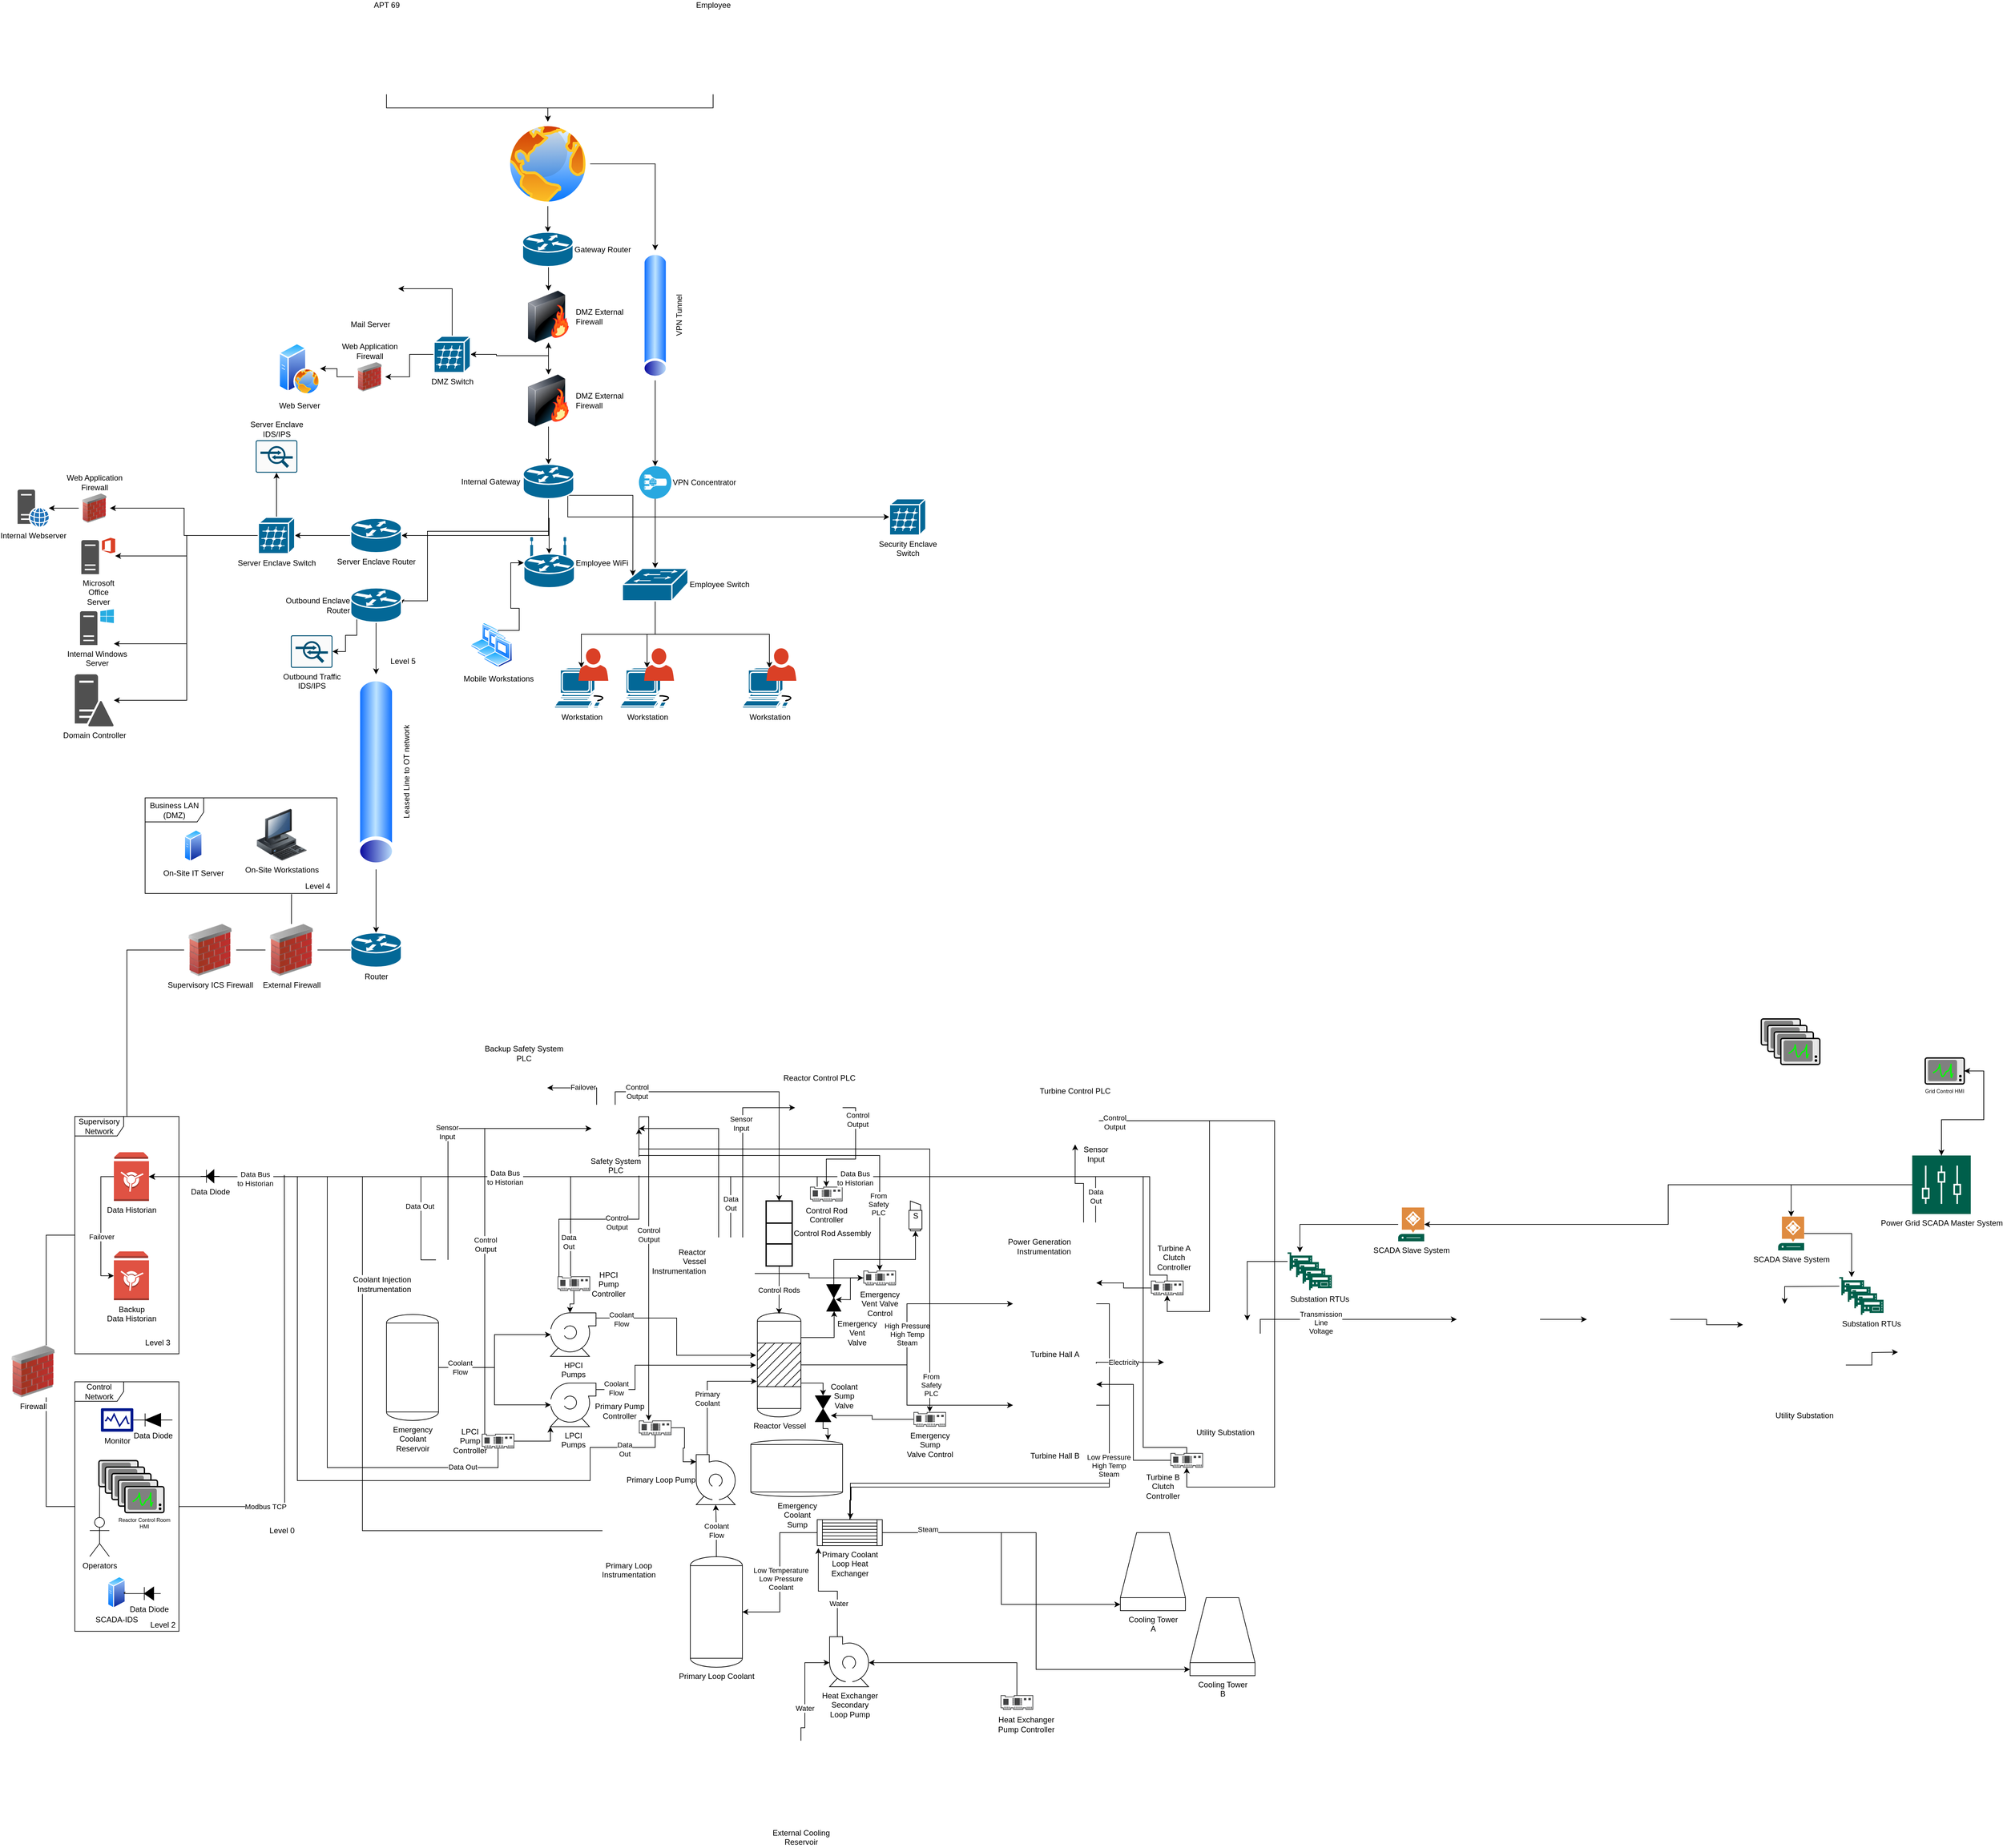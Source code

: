 <mxfile version="13.1.1" type="device"><diagram id="z6lDNcYZY55_JNsH3k8B" name="Page-1"><mxGraphModel dx="3220" dy="2288" grid="1" gridSize="10" guides="1" tooltips="1" connect="1" arrows="1" fold="1" page="1" pageScale="1" pageWidth="850" pageHeight="1100" math="0" shadow="0"><root><mxCell id="0"/><mxCell id="1" parent="0"/><mxCell id="vTAzgm9SOpbQ6lN4UUDu-25" style="edgeStyle=orthogonalEdgeStyle;rounded=0;orthogonalLoop=1;jettySize=auto;html=1;exitX=0.5;exitY=1;exitDx=0;exitDy=0;entryX=0.5;entryY=0;entryDx=0;entryDy=0;entryPerimeter=0;" parent="1" source="vTAzgm9SOpbQ6lN4UUDu-3" target="vTAzgm9SOpbQ6lN4UUDu-24" edge="1"><mxGeometry relative="1" as="geometry"/></mxCell><mxCell id="vTAzgm9SOpbQ6lN4UUDu-50" style="edgeStyle=orthogonalEdgeStyle;rounded=0;orthogonalLoop=1;jettySize=auto;html=1;exitX=1;exitY=0.5;exitDx=0;exitDy=0;entryX=1;entryY=0.5;entryDx=0;entryDy=0;" parent="1" source="vTAzgm9SOpbQ6lN4UUDu-3" target="vTAzgm9SOpbQ6lN4UUDu-45" edge="1"><mxGeometry relative="1" as="geometry"/></mxCell><mxCell id="vTAzgm9SOpbQ6lN4UUDu-3" value="" style="aspect=fixed;perimeter=ellipsePerimeter;html=1;align=center;shadow=0;dashed=0;spacingTop=3;image;image=img/lib/active_directory/internet_globe.svg;" parent="1" vertex="1"><mxGeometry x="350" y="-10" width="130" height="130" as="geometry"/></mxCell><mxCell id="vTAzgm9SOpbQ6lN4UUDu-20" value="Web Server" style="aspect=fixed;perimeter=ellipsePerimeter;html=1;align=center;shadow=0;dashed=0;spacingTop=3;image;image=img/lib/active_directory/web_server.svg;" parent="1" vertex="1"><mxGeometry x="1" y="330" width="64" height="80" as="geometry"/></mxCell><mxCell id="vTAzgm9SOpbQ6lN4UUDu-31" style="edgeStyle=orthogonalEdgeStyle;rounded=0;orthogonalLoop=1;jettySize=auto;html=1;exitX=0.5;exitY=1;exitDx=0;exitDy=0;entryX=0.5;entryY=0;entryDx=0;entryDy=0;" parent="1" source="vTAzgm9SOpbQ6lN4UUDu-22" target="vTAzgm9SOpbQ6lN4UUDu-30" edge="1"><mxGeometry relative="1" as="geometry"/></mxCell><mxCell id="vTAzgm9SOpbQ6lN4UUDu-41" style="edgeStyle=orthogonalEdgeStyle;rounded=0;orthogonalLoop=1;jettySize=auto;html=1;exitX=0.5;exitY=1;exitDx=0;exitDy=0;entryX=1;entryY=0.5;entryDx=0;entryDy=0;entryPerimeter=0;" parent="1" source="vTAzgm9SOpbQ6lN4UUDu-22" target="vTAzgm9SOpbQ6lN4UUDu-32" edge="1"><mxGeometry relative="1" as="geometry"/></mxCell><mxCell id="vTAzgm9SOpbQ6lN4UUDu-22" value="DMZ External&lt;br&gt;Firewall" style="image;html=1;labelBackgroundColor=#ffffff;image=img/lib/clip_art/networking/Firewall-page1_128x128.png;labelPosition=right;verticalLabelPosition=middle;align=left;verticalAlign=middle;" parent="1" vertex="1"><mxGeometry x="376" y="250" width="80" height="80" as="geometry"/></mxCell><mxCell id="vTAzgm9SOpbQ6lN4UUDu-26" style="edgeStyle=orthogonalEdgeStyle;rounded=0;orthogonalLoop=1;jettySize=auto;html=1;exitX=0.5;exitY=1;exitDx=0;exitDy=0;exitPerimeter=0;entryX=0.5;entryY=0;entryDx=0;entryDy=0;" parent="1" source="vTAzgm9SOpbQ6lN4UUDu-24" target="vTAzgm9SOpbQ6lN4UUDu-22" edge="1"><mxGeometry relative="1" as="geometry"/></mxCell><mxCell id="vTAzgm9SOpbQ6lN4UUDu-24" value="Gateway Router" style="shape=mxgraph.cisco.routers.router;html=1;pointerEvents=1;dashed=0;fillColor=#036897;strokeColor=#ffffff;strokeWidth=2;verticalLabelPosition=middle;verticalAlign=middle;align=left;outlineConnect=0;labelPosition=right;" parent="1" vertex="1"><mxGeometry x="376" y="160" width="78" height="53" as="geometry"/></mxCell><mxCell id="vTAzgm9SOpbQ6lN4UUDu-64" style="edgeStyle=orthogonalEdgeStyle;rounded=0;orthogonalLoop=1;jettySize=auto;html=1;exitX=0.5;exitY=1;exitDx=0;exitDy=0;" parent="1" source="vTAzgm9SOpbQ6lN4UUDu-30" target="vTAzgm9SOpbQ6lN4UUDu-63" edge="1"><mxGeometry relative="1" as="geometry"/></mxCell><mxCell id="vTAzgm9SOpbQ6lN4UUDu-30" value="DMZ External&lt;br&gt;Firewall" style="image;html=1;labelBackgroundColor=#ffffff;image=img/lib/clip_art/networking/Firewall-page1_128x128.png;labelPosition=right;verticalLabelPosition=middle;align=left;verticalAlign=middle;" parent="1" vertex="1"><mxGeometry x="376" y="379" width="80" height="80" as="geometry"/></mxCell><mxCell id="vTAzgm9SOpbQ6lN4UUDu-39" style="edgeStyle=orthogonalEdgeStyle;rounded=0;orthogonalLoop=1;jettySize=auto;html=1;exitX=0.5;exitY=0;exitDx=0;exitDy=0;exitPerimeter=0;entryX=1;entryY=0.5;entryDx=0;entryDy=0;" parent="1" source="vTAzgm9SOpbQ6lN4UUDu-32" target="vTAzgm9SOpbQ6lN4UUDu-38" edge="1"><mxGeometry relative="1" as="geometry"/></mxCell><mxCell id="vTAzgm9SOpbQ6lN4UUDu-40" style="edgeStyle=orthogonalEdgeStyle;rounded=0;orthogonalLoop=1;jettySize=auto;html=1;exitX=1;exitY=0.5;exitDx=0;exitDy=0;exitPerimeter=0;entryX=0.5;entryY=1;entryDx=0;entryDy=0;" parent="1" source="vTAzgm9SOpbQ6lN4UUDu-32" target="vTAzgm9SOpbQ6lN4UUDu-22" edge="1"><mxGeometry relative="1" as="geometry"/></mxCell><mxCell id="nzCxfdsDnTXJZ-oLb4dI-15" style="edgeStyle=orthogonalEdgeStyle;rounded=0;orthogonalLoop=1;jettySize=auto;html=1;exitX=0;exitY=0.5;exitDx=0;exitDy=0;exitPerimeter=0;entryX=1;entryY=0.5;entryDx=0;entryDy=0;" parent="1" source="vTAzgm9SOpbQ6lN4UUDu-32" target="nzCxfdsDnTXJZ-oLb4dI-14" edge="1"><mxGeometry relative="1" as="geometry"/></mxCell><mxCell id="vTAzgm9SOpbQ6lN4UUDu-32" value="DMZ Switch" style="shape=mxgraph.cisco.switches.server_switch;html=1;pointerEvents=1;dashed=0;fillColor=#036897;strokeColor=#ffffff;strokeWidth=2;verticalLabelPosition=bottom;verticalAlign=top;align=center;outlineConnect=0;" parent="1" vertex="1"><mxGeometry x="240" y="320" width="56" height="56" as="geometry"/></mxCell><mxCell id="vTAzgm9SOpbQ6lN4UUDu-37" value="Mail Server" style="shape=image;html=1;verticalAlign=top;verticalLabelPosition=bottom;labelBackgroundColor=#ffffff;imageAspect=0;aspect=fixed;image=https://cdn2.iconfinder.com/data/icons/whcompare-isometric-web-hosting-servers/50/server-2-128.png" parent="1" vertex="1"><mxGeometry x="78" y="160" width="128" height="128" as="geometry"/></mxCell><mxCell id="vTAzgm9SOpbQ6lN4UUDu-38" value="" style="shape=image;html=1;verticalAlign=top;verticalLabelPosition=bottom;labelBackgroundColor=#ffffff;imageAspect=0;aspect=fixed;image=https://cdn1.iconfinder.com/data/icons/hawcons/32/699332-icon-6-mail-envelope-closed-128.png" parent="1" vertex="1"><mxGeometry x="117" y="213" width="68" height="68" as="geometry"/></mxCell><mxCell id="vTAzgm9SOpbQ6lN4UUDu-43" style="edgeStyle=orthogonalEdgeStyle;rounded=0;orthogonalLoop=1;jettySize=auto;html=1;exitX=0.5;exitY=1;exitDx=0;exitDy=0;entryX=0.5;entryY=0;entryDx=0;entryDy=0;" parent="1" source="vTAzgm9SOpbQ6lN4UUDu-42" target="vTAzgm9SOpbQ6lN4UUDu-3" edge="1"><mxGeometry relative="1" as="geometry"/></mxCell><mxCell id="vTAzgm9SOpbQ6lN4UUDu-42" value="APT 69" style="shape=image;html=1;verticalAlign=bottom;verticalLabelPosition=top;labelBackgroundColor=#ffffff;imageAspect=0;aspect=fixed;image=https://cdn0.iconfinder.com/data/icons/famous-character-vol-1-colored/48/JD-17-128.png;labelPosition=center;align=center;" parent="1" vertex="1"><mxGeometry x="103" y="-180" width="128" height="128" as="geometry"/></mxCell><mxCell id="vTAzgm9SOpbQ6lN4UUDu-49" style="edgeStyle=orthogonalEdgeStyle;rounded=0;orthogonalLoop=1;jettySize=auto;html=1;exitX=0.5;exitY=1;exitDx=0;exitDy=0;" parent="1" source="vTAzgm9SOpbQ6lN4UUDu-44" target="vTAzgm9SOpbQ6lN4UUDu-3" edge="1"><mxGeometry relative="1" as="geometry"/></mxCell><mxCell id="vTAzgm9SOpbQ6lN4UUDu-44" value="Employee" style="shape=image;html=1;verticalAlign=bottom;verticalLabelPosition=top;labelBackgroundColor=#ffffff;imageAspect=0;aspect=fixed;image=https://cdn0.iconfinder.com/data/icons/ikooni-outline-free-basic/128/free-17-128.png;labelPosition=center;align=center;" parent="1" vertex="1"><mxGeometry x="605" y="-180" width="128" height="128" as="geometry"/></mxCell><mxCell id="vTAzgm9SOpbQ6lN4UUDu-52" style="edgeStyle=orthogonalEdgeStyle;rounded=0;orthogonalLoop=1;jettySize=auto;html=1;entryX=0.5;entryY=0;entryDx=0;entryDy=0;entryPerimeter=0;" parent="1" source="vTAzgm9SOpbQ6lN4UUDu-45" target="vTAzgm9SOpbQ6lN4UUDu-51" edge="1"><mxGeometry relative="1" as="geometry"/></mxCell><mxCell id="vTAzgm9SOpbQ6lN4UUDu-45" value="VPN Tunnel" style="aspect=fixed;perimeter=ellipsePerimeter;html=1;align=center;shadow=0;dashed=0;spacingTop=3;image;image=img/lib/active_directory/tunnel.svg;rotation=-90;" parent="1" vertex="1"><mxGeometry x="480" y="268" width="200" height="40" as="geometry"/></mxCell><mxCell id="vTAzgm9SOpbQ6lN4UUDu-55" style="edgeStyle=orthogonalEdgeStyle;rounded=0;orthogonalLoop=1;jettySize=auto;html=1;exitX=0.5;exitY=1;exitDx=0;exitDy=0;exitPerimeter=0;entryX=0.5;entryY=0;entryDx=0;entryDy=0;entryPerimeter=0;" parent="1" source="vTAzgm9SOpbQ6lN4UUDu-51" target="vTAzgm9SOpbQ6lN4UUDu-54" edge="1"><mxGeometry relative="1" as="geometry"/></mxCell><mxCell id="vTAzgm9SOpbQ6lN4UUDu-51" value="VPN Concentrator" style="verticalLabelPosition=middle;html=1;fillColor=#28A8E0;verticalAlign=middle;points=[[0.145,0.145,0],[0.856,0.145,0],[0.855,0.855,0],[0.145,0.855,0],[0.5,0,0], [1,0.5,0], [0.5,1,0],[0,0.5,0]];pointerEvents=1;align=left;shape=mxgraph.cisco_safe.capability.vpn_concentrator;labelPosition=right;" parent="1" vertex="1"><mxGeometry x="555" y="520" width="50" height="50" as="geometry"/></mxCell><mxCell id="vTAzgm9SOpbQ6lN4UUDu-56" style="edgeStyle=orthogonalEdgeStyle;rounded=0;orthogonalLoop=1;jettySize=auto;html=1;exitX=0.5;exitY=0.98;exitDx=0;exitDy=0;exitPerimeter=0;" parent="1" source="vTAzgm9SOpbQ6lN4UUDu-54" target="vTAzgm9SOpbQ6lN4UUDu-60" edge="1"><mxGeometry relative="1" as="geometry"><mxPoint x="500" y="730" as="targetPoint"/></mxGeometry></mxCell><mxCell id="vTAzgm9SOpbQ6lN4UUDu-57" style="edgeStyle=orthogonalEdgeStyle;rounded=0;orthogonalLoop=1;jettySize=auto;html=1;exitX=0.5;exitY=0.98;exitDx=0;exitDy=0;exitPerimeter=0;entryX=0.5;entryY=0;entryDx=0;entryDy=0;entryPerimeter=0;" parent="1" source="vTAzgm9SOpbQ6lN4UUDu-54" target="vTAzgm9SOpbQ6lN4UUDu-61" edge="1"><mxGeometry relative="1" as="geometry"><mxPoint x="581" y="730" as="targetPoint"/></mxGeometry></mxCell><mxCell id="vTAzgm9SOpbQ6lN4UUDu-58" style="edgeStyle=orthogonalEdgeStyle;rounded=0;orthogonalLoop=1;jettySize=auto;html=1;exitX=0.5;exitY=0.98;exitDx=0;exitDy=0;exitPerimeter=0;entryX=0.5;entryY=0;entryDx=0;entryDy=0;entryPerimeter=0;" parent="1" source="vTAzgm9SOpbQ6lN4UUDu-54" target="vTAzgm9SOpbQ6lN4UUDu-62" edge="1"><mxGeometry relative="1" as="geometry"><mxPoint x="660" y="730" as="targetPoint"/></mxGeometry></mxCell><mxCell id="vTAzgm9SOpbQ6lN4UUDu-54" value="Employee Switch" style="shape=mxgraph.cisco.switches.workgroup_switch;html=1;pointerEvents=1;dashed=0;fillColor=#036897;strokeColor=#ffffff;strokeWidth=2;verticalLabelPosition=middle;verticalAlign=middle;align=left;outlineConnect=0;labelPosition=right;" parent="1" vertex="1"><mxGeometry x="529.5" y="677" width="101" height="50" as="geometry"/></mxCell><mxCell id="vTAzgm9SOpbQ6lN4UUDu-60" value="Workstation" style="shape=mxgraph.cisco.computers_and_peripherals.workstation;html=1;pointerEvents=1;dashed=0;fillColor=#036897;strokeColor=#ffffff;strokeWidth=2;verticalLabelPosition=bottom;verticalAlign=top;align=center;outlineConnect=0;" parent="1" vertex="1"><mxGeometry x="425" y="830" width="83" height="62" as="geometry"/></mxCell><mxCell id="vTAzgm9SOpbQ6lN4UUDu-61" value="Workstation" style="shape=mxgraph.cisco.computers_and_peripherals.workstation;html=1;pointerEvents=1;dashed=0;fillColor=#036897;strokeColor=#ffffff;strokeWidth=2;verticalLabelPosition=bottom;verticalAlign=top;align=center;outlineConnect=0;" parent="1" vertex="1"><mxGeometry x="526" y="830" width="83" height="62" as="geometry"/></mxCell><mxCell id="vTAzgm9SOpbQ6lN4UUDu-62" value="Workstation" style="shape=mxgraph.cisco.computers_and_peripherals.workstation;html=1;pointerEvents=1;dashed=0;fillColor=#036897;strokeColor=#ffffff;strokeWidth=2;verticalLabelPosition=bottom;verticalAlign=top;align=center;outlineConnect=0;" parent="1" vertex="1"><mxGeometry x="714" y="830" width="83" height="62" as="geometry"/></mxCell><mxCell id="vTAzgm9SOpbQ6lN4UUDu-68" style="edgeStyle=orthogonalEdgeStyle;rounded=0;orthogonalLoop=1;jettySize=auto;html=1;exitX=0.5;exitY=1;exitDx=0;exitDy=0;exitPerimeter=0;entryX=0.5;entryY=0.32;entryDx=0;entryDy=0;entryPerimeter=0;" parent="1" source="vTAzgm9SOpbQ6lN4UUDu-63" target="vTAzgm9SOpbQ6lN4UUDu-69" edge="1"><mxGeometry relative="1" as="geometry"><mxPoint x="416" y="630" as="targetPoint"/></mxGeometry></mxCell><mxCell id="vTAzgm9SOpbQ6lN4UUDu-77" style="edgeStyle=orthogonalEdgeStyle;rounded=0;orthogonalLoop=1;jettySize=auto;html=1;exitX=0.5;exitY=1;exitDx=0;exitDy=0;exitPerimeter=0;entryX=1;entryY=0.5;entryDx=0;entryDy=0;entryPerimeter=0;" parent="1" source="vTAzgm9SOpbQ6lN4UUDu-63" target="vTAzgm9SOpbQ6lN4UUDu-76" edge="1"><mxGeometry relative="1" as="geometry"/></mxCell><mxCell id="vTAzgm9SOpbQ6lN4UUDu-100" style="edgeStyle=orthogonalEdgeStyle;rounded=0;orthogonalLoop=1;jettySize=auto;html=1;exitX=0.5;exitY=1;exitDx=0;exitDy=0;exitPerimeter=0;entryX=1;entryY=0.5;entryDx=0;entryDy=0;entryPerimeter=0;" parent="1" source="vTAzgm9SOpbQ6lN4UUDu-63" target="vTAzgm9SOpbQ6lN4UUDu-98" edge="1"><mxGeometry relative="1" as="geometry"><Array as="points"><mxPoint x="416" y="620"/><mxPoint x="230" y="620"/><mxPoint x="230" y="727"/></Array></mxGeometry></mxCell><mxCell id="nzCxfdsDnTXJZ-oLb4dI-6" style="edgeStyle=orthogonalEdgeStyle;rounded=0;orthogonalLoop=1;jettySize=auto;html=1;exitX=0.88;exitY=0.9;exitDx=0;exitDy=0;exitPerimeter=0;entryX=0.16;entryY=0.23;entryDx=0;entryDy=0;entryPerimeter=0;" parent="1" source="vTAzgm9SOpbQ6lN4UUDu-63" target="vTAzgm9SOpbQ6lN4UUDu-54" edge="1"><mxGeometry relative="1" as="geometry"/></mxCell><mxCell id="XNIP4xteuBHeiGneUhtY-113" style="edgeStyle=orthogonalEdgeStyle;rounded=0;orthogonalLoop=1;jettySize=auto;html=1;exitX=0.88;exitY=0.9;exitDx=0;exitDy=0;exitPerimeter=0;entryX=0;entryY=0.5;entryDx=0;entryDy=0;entryPerimeter=0;" parent="1" source="vTAzgm9SOpbQ6lN4UUDu-63" target="XNIP4xteuBHeiGneUhtY-74" edge="1"><mxGeometry relative="1" as="geometry"><Array as="points"><mxPoint x="446" y="598"/></Array></mxGeometry></mxCell><mxCell id="vTAzgm9SOpbQ6lN4UUDu-63" value="Internal Gateway&amp;nbsp;" style="shape=mxgraph.cisco.routers.router;html=1;pointerEvents=1;dashed=0;fillColor=#036897;strokeColor=#ffffff;strokeWidth=2;verticalLabelPosition=middle;verticalAlign=middle;align=right;outlineConnect=0;labelPosition=left;" parent="1" vertex="1"><mxGeometry x="377" y="517" width="78" height="53" as="geometry"/></mxCell><mxCell id="vTAzgm9SOpbQ6lN4UUDu-69" value="Employee WiFi" style="shape=mxgraph.cisco.routers.wireless_router;html=1;pointerEvents=1;dashed=0;fillColor=#036897;strokeColor=#ffffff;strokeWidth=2;verticalLabelPosition=middle;verticalAlign=middle;align=left;outlineConnect=0;labelPosition=right;direction=east;" parent="1" vertex="1"><mxGeometry x="378" y="630" width="78" height="77" as="geometry"/></mxCell><mxCell id="vTAzgm9SOpbQ6lN4UUDu-80" style="edgeStyle=orthogonalEdgeStyle;rounded=0;orthogonalLoop=1;jettySize=auto;html=1;exitX=0;exitY=0.5;exitDx=0;exitDy=0;exitPerimeter=0;entryX=1;entryY=0.5;entryDx=0;entryDy=0;entryPerimeter=0;" parent="1" source="vTAzgm9SOpbQ6lN4UUDu-76" target="vTAzgm9SOpbQ6lN4UUDu-79" edge="1"><mxGeometry relative="1" as="geometry"/></mxCell><mxCell id="vTAzgm9SOpbQ6lN4UUDu-76" value="Server Enclave Router" style="shape=mxgraph.cisco.routers.router;html=1;pointerEvents=1;dashed=0;fillColor=#036897;strokeColor=#ffffff;strokeWidth=2;verticalLabelPosition=bottom;verticalAlign=top;align=center;outlineConnect=0;" parent="1" vertex="1"><mxGeometry x="112" y="600" width="78" height="53" as="geometry"/></mxCell><mxCell id="vTAzgm9SOpbQ6lN4UUDu-89" style="edgeStyle=orthogonalEdgeStyle;rounded=0;orthogonalLoop=1;jettySize=auto;html=1;exitX=0;exitY=0.5;exitDx=0;exitDy=0;exitPerimeter=0;" parent="1" source="vTAzgm9SOpbQ6lN4UUDu-79" target="vTAzgm9SOpbQ6lN4UUDu-86" edge="1"><mxGeometry relative="1" as="geometry"/></mxCell><mxCell id="vTAzgm9SOpbQ6lN4UUDu-90" style="edgeStyle=orthogonalEdgeStyle;rounded=0;orthogonalLoop=1;jettySize=auto;html=1;exitX=0;exitY=0.5;exitDx=0;exitDy=0;exitPerimeter=0;" parent="1" source="vTAzgm9SOpbQ6lN4UUDu-79" target="vTAzgm9SOpbQ6lN4UUDu-87" edge="1"><mxGeometry relative="1" as="geometry"><Array as="points"><mxPoint x="-140" y="627"/><mxPoint x="-140" y="793"/></Array></mxGeometry></mxCell><mxCell id="vTAzgm9SOpbQ6lN4UUDu-93" style="edgeStyle=orthogonalEdgeStyle;rounded=0;orthogonalLoop=1;jettySize=auto;html=1;exitX=0;exitY=0.5;exitDx=0;exitDy=0;exitPerimeter=0;" parent="1" source="vTAzgm9SOpbQ6lN4UUDu-79" target="vTAzgm9SOpbQ6lN4UUDu-92" edge="1"><mxGeometry relative="1" as="geometry"><Array as="points"><mxPoint x="-140" y="627"/><mxPoint x="-140" y="880"/></Array></mxGeometry></mxCell><mxCell id="nzCxfdsDnTXJZ-oLb4dI-10" value="" style="edgeStyle=orthogonalEdgeStyle;rounded=0;orthogonalLoop=1;jettySize=auto;html=1;" parent="1" source="vTAzgm9SOpbQ6lN4UUDu-79" target="nzCxfdsDnTXJZ-oLb4dI-9" edge="1"><mxGeometry relative="1" as="geometry"/></mxCell><mxCell id="nzCxfdsDnTXJZ-oLb4dI-12" style="edgeStyle=orthogonalEdgeStyle;rounded=0;orthogonalLoop=1;jettySize=auto;html=1;exitX=0;exitY=0.5;exitDx=0;exitDy=0;exitPerimeter=0;entryX=1;entryY=0.5;entryDx=0;entryDy=0;" parent="1" source="vTAzgm9SOpbQ6lN4UUDu-79" target="nzCxfdsDnTXJZ-oLb4dI-11" edge="1"><mxGeometry relative="1" as="geometry"/></mxCell><mxCell id="vTAzgm9SOpbQ6lN4UUDu-79" value="Server Enclave Switch" style="shape=mxgraph.cisco.switches.server_switch;html=1;pointerEvents=1;dashed=0;fillColor=#036897;strokeColor=#ffffff;strokeWidth=2;verticalLabelPosition=bottom;verticalAlign=top;align=center;outlineConnect=0;" parent="1" vertex="1"><mxGeometry x="-30" y="598.5" width="56" height="56" as="geometry"/></mxCell><mxCell id="vTAzgm9SOpbQ6lN4UUDu-85" value="Internal Webserver" style="pointerEvents=1;shadow=0;dashed=0;html=1;strokeColor=none;fillColor=#505050;labelPosition=center;verticalLabelPosition=bottom;verticalAlign=top;outlineConnect=0;align=center;shape=mxgraph.office.servers.web_server_blue;" parent="1" vertex="1"><mxGeometry x="-400" y="556" width="48" height="57" as="geometry"/></mxCell><mxCell id="vTAzgm9SOpbQ6lN4UUDu-86" value="Microsoft&lt;br&gt;Office&lt;br&gt;Server" style="pointerEvents=1;shadow=0;dashed=0;html=1;strokeColor=none;fillColor=#505050;labelPosition=center;verticalLabelPosition=bottom;verticalAlign=top;outlineConnect=0;align=center;shape=mxgraph.office.servers.office_web_apps_server;" parent="1" vertex="1"><mxGeometry x="-302" y="630" width="52" height="56" as="geometry"/></mxCell><mxCell id="vTAzgm9SOpbQ6lN4UUDu-87" value="Internal Windows&lt;br&gt;Server" style="pointerEvents=1;shadow=0;dashed=0;html=1;strokeColor=none;fillColor=#505050;labelPosition=center;verticalLabelPosition=bottom;verticalAlign=top;outlineConnect=0;align=center;shape=mxgraph.office.servers.windows_server;" parent="1" vertex="1"><mxGeometry x="-304" y="740" width="52" height="55" as="geometry"/></mxCell><mxCell id="vTAzgm9SOpbQ6lN4UUDu-92" value="Domain Controller" style="pointerEvents=1;shadow=0;dashed=0;html=1;strokeColor=none;fillColor=#505050;labelPosition=center;verticalLabelPosition=bottom;verticalAlign=top;outlineConnect=0;align=center;shape=mxgraph.office.servers.domain_controller;" parent="1" vertex="1"><mxGeometry x="-312" y="840" width="60" height="80" as="geometry"/></mxCell><mxCell id="vTAzgm9SOpbQ6lN4UUDu-94" value="" style="aspect=fixed;perimeter=ellipsePerimeter;html=1;align=center;shadow=0;dashed=0;spacingTop=3;image;image=img/lib/active_directory/laptop_client.svg;" parent="1" vertex="1"><mxGeometry x="296" y="760" width="45" height="50" as="geometry"/></mxCell><mxCell id="vTAzgm9SOpbQ6lN4UUDu-97" style="edgeStyle=orthogonalEdgeStyle;rounded=0;orthogonalLoop=1;jettySize=auto;html=1;exitX=0.75;exitY=0;exitDx=0;exitDy=0;entryX=0;entryY=0.5;entryDx=0;entryDy=0;entryPerimeter=0;" parent="1" source="vTAzgm9SOpbQ6lN4UUDu-95" target="vTAzgm9SOpbQ6lN4UUDu-69" edge="1"><mxGeometry relative="1" as="geometry"/></mxCell><mxCell id="vTAzgm9SOpbQ6lN4UUDu-95" value="" style="aspect=fixed;perimeter=ellipsePerimeter;html=1;align=center;shadow=0;dashed=0;spacingTop=3;image;image=img/lib/active_directory/laptop_client.svg;" parent="1" vertex="1"><mxGeometry x="306" y="770" width="45" height="50" as="geometry"/></mxCell><mxCell id="vTAzgm9SOpbQ6lN4UUDu-96" value="Mobile Workstations" style="aspect=fixed;perimeter=ellipsePerimeter;html=1;align=center;shadow=0;dashed=0;spacingTop=3;image;image=img/lib/active_directory/laptop_client.svg;" parent="1" vertex="1"><mxGeometry x="316" y="780" width="45" height="50" as="geometry"/></mxCell><mxCell id="vTAzgm9SOpbQ6lN4UUDu-108" style="edgeStyle=orthogonalEdgeStyle;rounded=0;orthogonalLoop=1;jettySize=auto;html=1;exitX=0.5;exitY=1;exitDx=0;exitDy=0;exitPerimeter=0;" parent="1" source="vTAzgm9SOpbQ6lN4UUDu-98" target="vTAzgm9SOpbQ6lN4UUDu-103" edge="1"><mxGeometry relative="1" as="geometry"/></mxCell><mxCell id="nzCxfdsDnTXJZ-oLb4dI-7" style="edgeStyle=orthogonalEdgeStyle;rounded=0;orthogonalLoop=1;jettySize=auto;html=1;exitX=0.12;exitY=0.9;exitDx=0;exitDy=0;exitPerimeter=0;entryX=1;entryY=0.5;entryDx=0;entryDy=0;entryPerimeter=0;" parent="1" source="vTAzgm9SOpbQ6lN4UUDu-98" target="nzCxfdsDnTXJZ-oLb4dI-5" edge="1"><mxGeometry relative="1" as="geometry"><Array as="points"><mxPoint x="121" y="780"/><mxPoint x="104" y="780"/><mxPoint x="104" y="805"/></Array></mxGeometry></mxCell><mxCell id="vTAzgm9SOpbQ6lN4UUDu-98" value="Outbound Enclave&lt;br&gt;Router" style="shape=mxgraph.cisco.routers.router;html=1;pointerEvents=1;dashed=0;fillColor=#036897;strokeColor=#ffffff;strokeWidth=2;verticalLabelPosition=middle;verticalAlign=middle;align=right;outlineConnect=0;labelPosition=left;" parent="1" vertex="1"><mxGeometry x="112" y="707" width="78" height="53" as="geometry"/></mxCell><mxCell id="vTAzgm9SOpbQ6lN4UUDu-109" style="edgeStyle=orthogonalEdgeStyle;rounded=0;orthogonalLoop=1;jettySize=auto;html=1;exitX=0;exitY=0.5;exitDx=0;exitDy=0;entryX=0.5;entryY=0;entryDx=0;entryDy=0;entryPerimeter=0;" parent="1" source="vTAzgm9SOpbQ6lN4UUDu-103" edge="1" target="WHV50q5se44xTHTEr7ru-1"><mxGeometry relative="1" as="geometry"><mxPoint x="151" y="1230" as="targetPoint"/></mxGeometry></mxCell><mxCell id="vTAzgm9SOpbQ6lN4UUDu-103" value="Leased Line to OT network" style="aspect=fixed;perimeter=ellipsePerimeter;html=1;align=center;shadow=0;dashed=0;spacingTop=3;image;image=img/lib/active_directory/tunnel.svg;rotation=-90;labelPosition=center;verticalLabelPosition=bottom;verticalAlign=top;" parent="1" vertex="1"><mxGeometry x="1" y="960" width="300" height="60" as="geometry"/></mxCell><mxCell id="vTAzgm9SOpbQ6lN4UUDu-113" value="" style="pointerEvents=1;shadow=0;dashed=0;html=1;strokeColor=none;labelPosition=center;verticalLabelPosition=bottom;verticalAlign=top;outlineConnect=0;align=center;shape=mxgraph.office.users.user;fillColor=#DA4026;" parent="1" vertex="1"><mxGeometry x="462" y="800" width="46" height="50" as="geometry"/></mxCell><mxCell id="vTAzgm9SOpbQ6lN4UUDu-116" value="" style="pointerEvents=1;shadow=0;dashed=0;html=1;strokeColor=none;labelPosition=center;verticalLabelPosition=bottom;verticalAlign=top;outlineConnect=0;align=center;shape=mxgraph.office.users.user;fillColor=#DA4026;" parent="1" vertex="1"><mxGeometry x="563" y="800" width="46" height="50" as="geometry"/></mxCell><mxCell id="vTAzgm9SOpbQ6lN4UUDu-117" value="" style="pointerEvents=1;shadow=0;dashed=0;html=1;strokeColor=none;labelPosition=center;verticalLabelPosition=bottom;verticalAlign=top;outlineConnect=0;align=center;shape=mxgraph.office.users.user;fillColor=#DA4026;" parent="1" vertex="1"><mxGeometry x="751" y="800" width="46" height="50" as="geometry"/></mxCell><mxCell id="vTAzgm9SOpbQ6lN4UUDu-118" value="" style="shape=image;html=1;verticalAlign=top;verticalLabelPosition=bottom;labelBackgroundColor=#ffffff;imageAspect=0;aspect=fixed;image=https://cdn4.iconfinder.com/data/icons/oil-industry-11/64/oil_separator-Artboil-buildings-industry-industrial-128.png" parent="1" vertex="1"><mxGeometry x="1361.94" y="1834" width="128" height="128" as="geometry"/></mxCell><mxCell id="vTAzgm9SOpbQ6lN4UUDu-119" value="" style="shape=image;html=1;verticalAlign=top;verticalLabelPosition=bottom;labelBackgroundColor=#ffffff;imageAspect=0;aspect=fixed;image=https://cdn4.iconfinder.com/data/icons/oil-industry-11/64/oil_separator-Artboil-buildings-industry-industrial-128.png" parent="1" vertex="1"><mxGeometry x="1371.94" y="1844" width="128" height="128" as="geometry"/></mxCell><mxCell id="vTAzgm9SOpbQ6lN4UUDu-126" style="edgeStyle=orthogonalEdgeStyle;rounded=0;orthogonalLoop=1;jettySize=auto;html=1;exitX=1;exitY=0;exitDx=0;exitDy=0;entryX=0;entryY=0.25;entryDx=0;entryDy=0;" parent="1" source="vTAzgm9SOpbQ6lN4UUDu-120" target="vTAzgm9SOpbQ6lN4UUDu-122" edge="1"><mxGeometry relative="1" as="geometry"/></mxCell><mxCell id="vTAzgm9SOpbQ6lN4UUDu-225" value="Transmission&lt;br&gt;Line&lt;br&gt;Voltage" style="edgeLabel;html=1;align=center;verticalAlign=middle;resizable=0;points=[];" parent="vTAzgm9SOpbQ6lN4UUDu-126" vertex="1" connectable="0"><mxGeometry x="-0.284" y="-5" relative="1" as="geometry"><mxPoint x="-1" as="offset"/></mxGeometry></mxCell><mxCell id="vTAzgm9SOpbQ6lN4UUDu-120" value="" style="shape=image;html=1;verticalAlign=top;verticalLabelPosition=bottom;labelBackgroundColor=#ffffff;imageAspect=0;aspect=fixed;image=https://cdn4.iconfinder.com/data/icons/oil-industry-11/64/oil_separator-Artboil-buildings-industry-industrial-128.png" parent="1" vertex="1"><mxGeometry x="1381.94" y="1854" width="128" height="128" as="geometry"/></mxCell><mxCell id="vTAzgm9SOpbQ6lN4UUDu-121" value="Utility Substation" style="shape=image;html=1;verticalAlign=top;verticalLabelPosition=bottom;labelBackgroundColor=#ffffff;imageAspect=0;aspect=fixed;image=https://cdn4.iconfinder.com/data/icons/oil-industry-11/64/oil_separator-Artboil-buildings-industry-industrial-128.png" parent="1" vertex="1"><mxGeometry x="1391.94" y="1864" width="128" height="128" as="geometry"/></mxCell><mxCell id="vTAzgm9SOpbQ6lN4UUDu-127" style="edgeStyle=orthogonalEdgeStyle;rounded=0;orthogonalLoop=1;jettySize=auto;html=1;exitX=1;exitY=0.25;exitDx=0;exitDy=0;entryX=0;entryY=0.25;entryDx=0;entryDy=0;" parent="1" source="vTAzgm9SOpbQ6lN4UUDu-122" target="vTAzgm9SOpbQ6lN4UUDu-123" edge="1"><mxGeometry relative="1" as="geometry"/></mxCell><mxCell id="vTAzgm9SOpbQ6lN4UUDu-122" value="" style="shape=image;html=1;verticalAlign=top;verticalLabelPosition=bottom;labelBackgroundColor=#ffffff;imageAspect=0;aspect=fixed;image=https://cdn3.iconfinder.com/data/icons/energy-and-power-glyph-24-px/24/Electricity_pole_electricity_pylon_power_mast_transmission_pole_utility_pylon-128.png" parent="1" vertex="1"><mxGeometry x="1811.94" y="1800" width="128" height="128" as="geometry"/></mxCell><mxCell id="nzCxfdsDnTXJZ-oLb4dI-45" style="edgeStyle=orthogonalEdgeStyle;rounded=0;orthogonalLoop=1;jettySize=auto;html=1;exitX=1;exitY=0.25;exitDx=0;exitDy=0;entryX=0;entryY=0.25;entryDx=0;entryDy=0;" parent="1" source="vTAzgm9SOpbQ6lN4UUDu-123" target="nzCxfdsDnTXJZ-oLb4dI-41" edge="1"><mxGeometry relative="1" as="geometry"/></mxCell><mxCell id="vTAzgm9SOpbQ6lN4UUDu-123" value="" style="shape=image;html=1;verticalAlign=top;verticalLabelPosition=bottom;labelBackgroundColor=#ffffff;imageAspect=0;aspect=fixed;image=https://cdn3.iconfinder.com/data/icons/energy-and-power-glyph-24-px/24/Electricity_pole_electricity_pylon_power_mast_transmission_pole_utility_pylon-128.png" parent="1" vertex="1"><mxGeometry x="2011.94" y="1800" width="128" height="128" as="geometry"/></mxCell><mxCell id="vTAzgm9SOpbQ6lN4UUDu-140" value="High Pressure&lt;br&gt;High Temp&lt;br&gt;Steam" style="edgeStyle=orthogonalEdgeStyle;rounded=0;orthogonalLoop=1;jettySize=auto;html=1;entryX=0;entryY=0.5;entryDx=0;entryDy=0;" parent="1" source="vTAzgm9SOpbQ6lN4UUDu-130" target="vTAzgm9SOpbQ6lN4UUDu-133" edge="1"><mxGeometry relative="1" as="geometry"/></mxCell><mxCell id="vTAzgm9SOpbQ6lN4UUDu-141" value="" style="edgeStyle=orthogonalEdgeStyle;rounded=0;orthogonalLoop=1;jettySize=auto;html=1;entryX=0;entryY=0.5;entryDx=0;entryDy=0;" parent="1" source="vTAzgm9SOpbQ6lN4UUDu-130" target="vTAzgm9SOpbQ6lN4UUDu-134" edge="1"><mxGeometry relative="1" as="geometry"/></mxCell><mxCell id="XNIP4xteuBHeiGneUhtY-79" style="edgeStyle=orthogonalEdgeStyle;rounded=0;orthogonalLoop=1;jettySize=auto;html=1;entryX=-0.007;entryY=0.501;entryDx=0;entryDy=0;entryPerimeter=0;" parent="1" source="vTAzgm9SOpbQ6lN4UUDu-130" target="XNIP4xteuBHeiGneUhtY-77" edge="1"><mxGeometry relative="1" as="geometry"><Array as="points"><mxPoint x="838" y="1930"/></Array></mxGeometry></mxCell><mxCell id="XNIP4xteuBHeiGneUhtY-92" style="edgeStyle=orthogonalEdgeStyle;rounded=0;orthogonalLoop=1;jettySize=auto;html=1;entryX=0.007;entryY=0.523;entryDx=0;entryDy=0;entryPerimeter=0;" parent="1" source="vTAzgm9SOpbQ6lN4UUDu-130" target="XNIP4xteuBHeiGneUhtY-91" edge="1"><mxGeometry relative="1" as="geometry"><Array as="points"><mxPoint x="855" y="1860"/></Array></mxGeometry></mxCell><mxCell id="vTAzgm9SOpbQ6lN4UUDu-130" value="Reactor Vessel" style="shape=mxgraph.pid.vessels.reactor;html=1;align=center;verticalLabelPosition=bottom;verticalAlign=top;dashed=0;" parent="1" vertex="1"><mxGeometry x="737" y="1822" width="67" height="160" as="geometry"/></mxCell><mxCell id="vTAzgm9SOpbQ6lN4UUDu-131" value="Cooling Tower&lt;br&gt;B" style="verticalLabelPosition=bottom;outlineConnect=0;align=center;dashed=0;html=1;verticalAlign=top;shape=mxgraph.pid.misc.cooling_tower" parent="1" vertex="1"><mxGeometry x="1401.94" y="2260" width="100" height="120" as="geometry"/></mxCell><mxCell id="vTAzgm9SOpbQ6lN4UUDu-132" value="Cooling Tower&lt;br&gt;A" style="verticalLabelPosition=bottom;outlineConnect=0;align=center;dashed=0;html=1;verticalAlign=top;shape=mxgraph.pid.misc.cooling_tower" parent="1" vertex="1"><mxGeometry x="1294.94" y="2160" width="100" height="120" as="geometry"/></mxCell><mxCell id="XNIP4xteuBHeiGneUhtY-110" style="edgeStyle=orthogonalEdgeStyle;rounded=0;orthogonalLoop=1;jettySize=auto;html=1;exitX=1;exitY=0.5;exitDx=0;exitDy=0;entryX=0.518;entryY=-0.042;entryDx=0;entryDy=0;entryPerimeter=0;" parent="1" source="vTAzgm9SOpbQ6lN4UUDu-133" target="vTAzgm9SOpbQ6lN4UUDu-156" edge="1"><mxGeometry relative="1" as="geometry"><mxPoint x="1100" y="2270" as="targetPoint"/><Array as="points"><mxPoint x="1278" y="1808"/><mxPoint x="1278" y="2090"/><mxPoint x="881" y="2090"/><mxPoint x="881" y="2110"/><mxPoint x="879" y="2110"/><mxPoint x="879" y="2142"/><mxPoint x="881" y="2142"/></Array></mxGeometry></mxCell><mxCell id="vTAzgm9SOpbQ6lN4UUDu-133" value="Turbine Hall A" style="shape=image;html=1;verticalAlign=top;verticalLabelPosition=bottom;labelBackgroundColor=#ffffff;imageAspect=0;aspect=fixed;image=https://cdn2.iconfinder.com/data/icons/business-and-education-1/512/127_Turbine_Verticle_axis_wind_technology_technology_smart-128.png" parent="1" vertex="1"><mxGeometry x="1129.94" y="1744" width="128" height="128" as="geometry"/></mxCell><mxCell id="vTAzgm9SOpbQ6lN4UUDu-201" style="edgeStyle=orthogonalEdgeStyle;rounded=0;orthogonalLoop=1;jettySize=auto;html=1;exitX=1;exitY=0.5;exitDx=0;exitDy=0;" parent="1" source="vTAzgm9SOpbQ6lN4UUDu-134" edge="1"><mxGeometry relative="1" as="geometry"><mxPoint x="880" y="2139" as="targetPoint"/><Array as="points"><mxPoint x="1278" y="1964"/><mxPoint x="1278" y="2084"/><mxPoint x="880" y="2084"/></Array></mxGeometry></mxCell><mxCell id="vTAzgm9SOpbQ6lN4UUDu-221" value="Low Pressure&lt;br&gt;High Temp&lt;br&gt;Steam" style="edgeLabel;html=1;align=center;verticalAlign=middle;resizable=0;points=[];" parent="vTAzgm9SOpbQ6lN4UUDu-201" vertex="1" connectable="0"><mxGeometry x="-0.72" y="-1" relative="1" as="geometry"><mxPoint y="29.53" as="offset"/></mxGeometry></mxCell><mxCell id="vTAzgm9SOpbQ6lN4UUDu-223" style="edgeStyle=orthogonalEdgeStyle;rounded=0;orthogonalLoop=1;jettySize=auto;html=1;exitX=1;exitY=0;exitDx=0;exitDy=0;entryX=0;entryY=0.5;entryDx=0;entryDy=0;" parent="1" source="vTAzgm9SOpbQ6lN4UUDu-134" target="vTAzgm9SOpbQ6lN4UUDu-118" edge="1"><mxGeometry relative="1" as="geometry"><Array as="points"><mxPoint x="1257.94" y="1898"/></Array></mxGeometry></mxCell><mxCell id="vTAzgm9SOpbQ6lN4UUDu-224" value="Electricity" style="edgeLabel;html=1;align=center;verticalAlign=middle;resizable=0;points=[];" parent="vTAzgm9SOpbQ6lN4UUDu-223" vertex="1" connectable="0"><mxGeometry x="0.503" y="3" relative="1" as="geometry"><mxPoint x="-35.92" y="3" as="offset"/></mxGeometry></mxCell><mxCell id="vTAzgm9SOpbQ6lN4UUDu-134" value="Turbine Hall B" style="shape=image;html=1;verticalAlign=top;verticalLabelPosition=bottom;labelBackgroundColor=#ffffff;imageAspect=0;aspect=fixed;image=https://cdn2.iconfinder.com/data/icons/business-and-education-1/512/127_Turbine_Verticle_axis_wind_technology_technology_smart-128.png" parent="1" vertex="1"><mxGeometry x="1129.94" y="1900" width="128" height="128" as="geometry"/></mxCell><mxCell id="vTAzgm9SOpbQ6lN4UUDu-144" style="edgeStyle=orthogonalEdgeStyle;rounded=0;orthogonalLoop=1;jettySize=auto;html=1;exitX=1;exitY=0;exitDx=0;exitDy=0;exitPerimeter=0;entryX=-0.029;entryY=0.408;entryDx=0;entryDy=0;entryPerimeter=0;" parent="1" source="vTAzgm9SOpbQ6lN4UUDu-138" target="vTAzgm9SOpbQ6lN4UUDu-130" edge="1"><mxGeometry relative="1" as="geometry"><Array as="points"><mxPoint x="489" y="1830"/><mxPoint x="613" y="1830"/><mxPoint x="613" y="1887"/></Array></mxGeometry></mxCell><mxCell id="vTAzgm9SOpbQ6lN4UUDu-198" value="Coolant&lt;br&gt;Flow" style="edgeLabel;html=1;align=center;verticalAlign=middle;resizable=0;points=[];" parent="vTAzgm9SOpbQ6lN4UUDu-144" vertex="1" connectable="0"><mxGeometry x="-0.697" y="-2" relative="1" as="geometry"><mxPoint as="offset"/></mxGeometry></mxCell><mxCell id="vTAzgm9SOpbQ6lN4UUDu-138" value="HPCI&lt;br&gt;Pumps" style="shape=mxgraph.pid.pumps.centrifugal_pump_1;html=1;align=center;verticalLabelPosition=bottom;verticalAlign=top;dashed=0;" parent="1" vertex="1"><mxGeometry x="419" y="1822" width="70" height="67" as="geometry"/></mxCell><mxCell id="vTAzgm9SOpbQ6lN4UUDu-146" style="edgeStyle=orthogonalEdgeStyle;rounded=0;orthogonalLoop=1;jettySize=auto;html=1;exitX=1;exitY=0;exitDx=0;exitDy=0;exitPerimeter=0;entryX=-0.029;entryY=0.503;entryDx=0;entryDy=0;entryPerimeter=0;" parent="1" source="vTAzgm9SOpbQ6lN4UUDu-139" target="vTAzgm9SOpbQ6lN4UUDu-130" edge="1"><mxGeometry relative="1" as="geometry"><Array as="points"><mxPoint x="469" y="1930"/><mxPoint x="469" y="1940"/><mxPoint x="549" y="1940"/><mxPoint x="549" y="1903"/></Array></mxGeometry></mxCell><mxCell id="vTAzgm9SOpbQ6lN4UUDu-199" value="Coolant&lt;br&gt;Flow" style="edgeLabel;html=1;align=center;verticalAlign=middle;resizable=0;points=[];" parent="vTAzgm9SOpbQ6lN4UUDu-146" vertex="1" connectable="0"><mxGeometry x="-0.474" y="2" relative="1" as="geometry"><mxPoint x="-7.24" as="offset"/></mxGeometry></mxCell><mxCell id="vTAzgm9SOpbQ6lN4UUDu-139" value="LPCI&lt;br&gt;Pumps" style="shape=mxgraph.pid.pumps.centrifugal_pump_1;html=1;align=center;verticalLabelPosition=bottom;verticalAlign=top;dashed=0;" parent="1" vertex="1"><mxGeometry x="419" y="1930" width="70" height="67" as="geometry"/></mxCell><mxCell id="vTAzgm9SOpbQ6lN4UUDu-148" style="edgeStyle=orthogonalEdgeStyle;rounded=0;orthogonalLoop=1;jettySize=auto;html=1;exitX=1;exitY=0.5;exitDx=0;exitDy=0;exitPerimeter=0;entryX=0.01;entryY=0.5;entryDx=0;entryDy=0;entryPerimeter=0;" parent="1" source="vTAzgm9SOpbQ6lN4UUDu-147" target="vTAzgm9SOpbQ6lN4UUDu-138" edge="1"><mxGeometry relative="1" as="geometry"/></mxCell><mxCell id="vTAzgm9SOpbQ6lN4UUDu-149" style="edgeStyle=orthogonalEdgeStyle;rounded=0;orthogonalLoop=1;jettySize=auto;html=1;exitX=1;exitY=0.5;exitDx=0;exitDy=0;exitPerimeter=0;entryX=0.01;entryY=0.5;entryDx=0;entryDy=0;entryPerimeter=0;" parent="1" source="vTAzgm9SOpbQ6lN4UUDu-147" target="vTAzgm9SOpbQ6lN4UUDu-139" edge="1"><mxGeometry relative="1" as="geometry"/></mxCell><mxCell id="vTAzgm9SOpbQ6lN4UUDu-197" value="Coolant&lt;br&gt;Flow" style="edgeLabel;html=1;align=center;verticalAlign=middle;resizable=0;points=[];" parent="vTAzgm9SOpbQ6lN4UUDu-149" vertex="1" connectable="0"><mxGeometry x="-0.864" y="-1" relative="1" as="geometry"><mxPoint x="17.71" y="-1.01" as="offset"/></mxGeometry></mxCell><mxCell id="vTAzgm9SOpbQ6lN4UUDu-147" value="Emergency&lt;br&gt;Coolant&lt;br&gt;Reservoir" style="shape=mxgraph.pid.vessels.tank;html=1;align=center;verticalLabelPosition=bottom;verticalAlign=top;dashed=0;" parent="1" vertex="1"><mxGeometry x="167" y="1824.5" width="80" height="163" as="geometry"/></mxCell><mxCell id="vTAzgm9SOpbQ6lN4UUDu-154" value="Coolant&lt;br&gt;Flow" style="edgeStyle=orthogonalEdgeStyle;rounded=0;orthogonalLoop=1;jettySize=auto;html=1;exitX=0.5;exitY=0;exitDx=0;exitDy=0;exitPerimeter=0;entryX=0.485;entryY=1;entryDx=0;entryDy=0;entryPerimeter=0;" parent="1" source="vTAzgm9SOpbQ6lN4UUDu-150" target="vTAzgm9SOpbQ6lN4UUDu-153" edge="1"><mxGeometry relative="1" as="geometry"/></mxCell><mxCell id="vTAzgm9SOpbQ6lN4UUDu-150" value="Primary Loop Coolant" style="shape=mxgraph.pid.vessels.tank;html=1;align=center;verticalLabelPosition=bottom;verticalAlign=top;dashed=0;direction=east;" parent="1" vertex="1"><mxGeometry x="634" y="2197" width="80" height="170" as="geometry"/></mxCell><mxCell id="vTAzgm9SOpbQ6lN4UUDu-155" value="Primary&lt;br&gt;Coolant" style="edgeStyle=orthogonalEdgeStyle;rounded=0;orthogonalLoop=1;jettySize=auto;html=1;exitX=0;exitY=0;exitDx=0;exitDy=0;exitPerimeter=0;entryX=-0.011;entryY=0.658;entryDx=0;entryDy=0;entryPerimeter=0;" parent="1" source="vTAzgm9SOpbQ6lN4UUDu-153" target="vTAzgm9SOpbQ6lN4UUDu-130" edge="1"><mxGeometry relative="1" as="geometry"><Array as="points"><mxPoint x="660" y="2040"/><mxPoint x="660" y="1927"/></Array></mxGeometry></mxCell><mxCell id="vTAzgm9SOpbQ6lN4UUDu-153" value="Primary Loop Pump" style="shape=mxgraph.pid.pumps.centrifugal_pump_2;html=1;align=right;verticalLabelPosition=middle;verticalAlign=middle;dashed=0;labelPosition=left;" parent="1" vertex="1"><mxGeometry x="643" y="2040" width="62" height="77" as="geometry"/></mxCell><mxCell id="vTAzgm9SOpbQ6lN4UUDu-161" value="" style="edgeStyle=orthogonalEdgeStyle;rounded=0;orthogonalLoop=1;jettySize=auto;html=1;entryX=1;entryY=0.5;entryDx=0;entryDy=0;entryPerimeter=0;" parent="1" source="vTAzgm9SOpbQ6lN4UUDu-156" target="vTAzgm9SOpbQ6lN4UUDu-150" edge="1"><mxGeometry relative="1" as="geometry"><mxPoint x="809" y="2240" as="targetPoint"/></mxGeometry></mxCell><mxCell id="vTAzgm9SOpbQ6lN4UUDu-206" value="Low Temperature&lt;br&gt;Low Pressure&lt;br&gt;Coolant" style="edgeLabel;html=1;align=center;verticalAlign=middle;resizable=0;points=[];" parent="vTAzgm9SOpbQ6lN4UUDu-161" vertex="1" connectable="0"><mxGeometry x="0.084" y="1" relative="1" as="geometry"><mxPoint as="offset"/></mxGeometry></mxCell><mxCell id="XNIP4xteuBHeiGneUhtY-81" style="edgeStyle=orthogonalEdgeStyle;rounded=0;orthogonalLoop=1;jettySize=auto;html=1;entryX=0;entryY=0.92;entryDx=0;entryDy=0;entryPerimeter=0;" parent="1" source="vTAzgm9SOpbQ6lN4UUDu-156" target="vTAzgm9SOpbQ6lN4UUDu-132" edge="1"><mxGeometry relative="1" as="geometry"/></mxCell><mxCell id="XNIP4xteuBHeiGneUhtY-84" style="edgeStyle=orthogonalEdgeStyle;rounded=0;orthogonalLoop=1;jettySize=auto;html=1;entryX=0;entryY=0.92;entryDx=0;entryDy=0;entryPerimeter=0;" parent="1" source="vTAzgm9SOpbQ6lN4UUDu-156" target="vTAzgm9SOpbQ6lN4UUDu-131" edge="1"><mxGeometry relative="1" as="geometry"/></mxCell><mxCell id="XNIP4xteuBHeiGneUhtY-85" value="Steam" style="edgeLabel;html=1;align=center;verticalAlign=middle;resizable=0;points=[];" parent="XNIP4xteuBHeiGneUhtY-84" vertex="1" connectable="0"><mxGeometry x="-0.795" y="5" relative="1" as="geometry"><mxPoint as="offset"/></mxGeometry></mxCell><mxCell id="vTAzgm9SOpbQ6lN4UUDu-156" value="Primary Coolant&lt;br&gt;Loop Heat&lt;br&gt;Exchanger" style="shape=mxgraph.pid.heat_exchangers.fixed_straight_tubes_heat_exchanger;html=1;align=center;verticalLabelPosition=bottom;verticalAlign=top;dashed=0;direction=east;" parent="1" vertex="1"><mxGeometry x="829" y="2140" width="100" height="40" as="geometry"/></mxCell><mxCell id="vTAzgm9SOpbQ6lN4UUDu-165" value="Control Rods" style="edgeStyle=orthogonalEdgeStyle;rounded=0;orthogonalLoop=1;jettySize=auto;html=1;exitX=0.5;exitY=1;exitDx=0;exitDy=0;entryX=0.498;entryY=0.011;entryDx=0;entryDy=0;entryPerimeter=0;" parent="1" source="vTAzgm9SOpbQ6lN4UUDu-164" target="vTAzgm9SOpbQ6lN4UUDu-130" edge="1"><mxGeometry relative="1" as="geometry"/></mxCell><mxCell id="vTAzgm9SOpbQ6lN4UUDu-164" value="Control Rod Assembly" style="strokeWidth=2;html=1;shape=mxgraph.lean_mapping.buffer_or_safety_stock;labelPosition=right;verticalLabelPosition=middle;align=left;verticalAlign=middle;" parent="1" vertex="1"><mxGeometry x="750.5" y="1650" width="40" height="100" as="geometry"/></mxCell><mxCell id="vTAzgm9SOpbQ6lN4UUDu-183" style="edgeStyle=orthogonalEdgeStyle;rounded=0;orthogonalLoop=1;jettySize=auto;html=1;exitX=0.5;exitY=0;exitDx=0;exitDy=0;entryX=1;entryY=0.5;entryDx=0;entryDy=0;entryPerimeter=0;" parent="1" source="vTAzgm9SOpbQ6lN4UUDu-166" target="vTAzgm9SOpbQ6lN4UUDu-177" edge="1"><mxGeometry relative="1" as="geometry"/></mxCell><mxCell id="XNIP4xteuBHeiGneUhtY-23" value="Data&lt;br&gt;Out" style="edgeLabel;html=1;align=center;verticalAlign=middle;resizable=0;points=[];" parent="vTAzgm9SOpbQ6lN4UUDu-183" vertex="1" connectable="0"><mxGeometry x="-0.84" y="1" relative="1" as="geometry"><mxPoint x="1" y="27" as="offset"/></mxGeometry></mxCell><mxCell id="vTAzgm9SOpbQ6lN4UUDu-190" style="edgeStyle=orthogonalEdgeStyle;rounded=0;orthogonalLoop=1;jettySize=auto;html=1;exitX=0.25;exitY=0;exitDx=0;exitDy=0;entryX=1;entryY=0.5;entryDx=0;entryDy=0;" parent="1" source="vTAzgm9SOpbQ6lN4UUDu-166" target="vTAzgm9SOpbQ6lN4UUDu-188" edge="1"><mxGeometry relative="1" as="geometry"/></mxCell><mxCell id="nzCxfdsDnTXJZ-oLb4dI-38" style="edgeStyle=orthogonalEdgeStyle;rounded=0;orthogonalLoop=1;jettySize=auto;html=1;exitX=0.75;exitY=0;exitDx=0;exitDy=0;entryX=0;entryY=0.5;entryDx=0;entryDy=0;" parent="1" source="vTAzgm9SOpbQ6lN4UUDu-166" target="nzCxfdsDnTXJZ-oLb4dI-35" edge="1"><mxGeometry relative="1" as="geometry"/></mxCell><mxCell id="XNIP4xteuBHeiGneUhtY-12" value="Sensor&lt;br&gt;Input" style="edgeLabel;html=1;align=center;verticalAlign=middle;resizable=0;points=[];" parent="nzCxfdsDnTXJZ-oLb4dI-38" vertex="1" connectable="0"><mxGeometry x="0.25" y="4" relative="1" as="geometry"><mxPoint x="1" as="offset"/></mxGeometry></mxCell><mxCell id="XNIP4xteuBHeiGneUhtY-102" style="edgeStyle=orthogonalEdgeStyle;rounded=0;orthogonalLoop=1;jettySize=auto;html=1;exitX=1;exitY=0.75;exitDx=0;exitDy=0;" parent="1" source="vTAzgm9SOpbQ6lN4UUDu-166" target="XNIP4xteuBHeiGneUhtY-94" edge="1"><mxGeometry relative="1" as="geometry"/></mxCell><mxCell id="vTAzgm9SOpbQ6lN4UUDu-166" value="Reactor&lt;br&gt;Vessel&lt;br&gt;Instrumentation" style="shape=image;html=1;verticalAlign=middle;verticalLabelPosition=middle;labelBackgroundColor=#ffffff;imageAspect=0;aspect=fixed;image=https://cdn3.iconfinder.com/data/icons/humano2/128x128/apps/sensors-applet.png;labelPosition=left;align=right;" parent="1" vertex="1"><mxGeometry x="659" y="1706" width="74" height="74" as="geometry"/></mxCell><mxCell id="vTAzgm9SOpbQ6lN4UUDu-184" style="edgeStyle=orthogonalEdgeStyle;rounded=0;orthogonalLoop=1;jettySize=auto;html=1;exitX=0;exitY=0.5;exitDx=0;exitDy=0;entryX=1;entryY=0.5;entryDx=0;entryDy=0;entryPerimeter=0;" parent="1" source="vTAzgm9SOpbQ6lN4UUDu-169" target="vTAzgm9SOpbQ6lN4UUDu-177" edge="1"><mxGeometry relative="1" as="geometry"><Array as="points"><mxPoint x="130" y="2157"/><mxPoint x="130" y="1613"/></Array></mxGeometry></mxCell><mxCell id="vTAzgm9SOpbQ6lN4UUDu-169" value="Primary Loop&lt;br&gt;Instrumentation" style="shape=image;html=1;verticalAlign=top;verticalLabelPosition=bottom;labelBackgroundColor=#ffffff;imageAspect=0;aspect=fixed;image=https://cdn3.iconfinder.com/data/icons/humano2/128x128/apps/sensors-applet.png" parent="1" vertex="1"><mxGeometry x="499" y="2117" width="80" height="80" as="geometry"/></mxCell><mxCell id="vTAzgm9SOpbQ6lN4UUDu-182" style="edgeStyle=orthogonalEdgeStyle;rounded=0;orthogonalLoop=1;jettySize=auto;html=1;exitX=0.5;exitY=0;exitDx=0;exitDy=0;entryX=1;entryY=0.5;entryDx=0;entryDy=0;entryPerimeter=0;" parent="1" source="vTAzgm9SOpbQ6lN4UUDu-170" target="vTAzgm9SOpbQ6lN4UUDu-177" edge="1"><mxGeometry relative="1" as="geometry"><Array as="points"><mxPoint x="220" y="1741"/><mxPoint x="220" y="1613"/></Array></mxGeometry></mxCell><mxCell id="XNIP4xteuBHeiGneUhtY-22" value="Data Out" style="edgeLabel;html=1;align=center;verticalAlign=middle;resizable=0;points=[];" parent="vTAzgm9SOpbQ6lN4UUDu-182" vertex="1" connectable="0"><mxGeometry x="-0.629" y="2" relative="1" as="geometry"><mxPoint as="offset"/></mxGeometry></mxCell><mxCell id="vTAzgm9SOpbQ6lN4UUDu-189" style="edgeStyle=orthogonalEdgeStyle;rounded=0;orthogonalLoop=1;jettySize=auto;html=1;exitX=0.75;exitY=0;exitDx=0;exitDy=0;entryX=0;entryY=0.5;entryDx=0;entryDy=0;" parent="1" source="vTAzgm9SOpbQ6lN4UUDu-170" target="vTAzgm9SOpbQ6lN4UUDu-188" edge="1"><mxGeometry relative="1" as="geometry"/></mxCell><mxCell id="XNIP4xteuBHeiGneUhtY-21" value="Sensor&lt;br&gt;Input" style="edgeLabel;html=1;align=center;verticalAlign=middle;resizable=0;points=[];" parent="vTAzgm9SOpbQ6lN4UUDu-189" vertex="1" connectable="0"><mxGeometry x="-0.071" y="3" relative="1" as="geometry"><mxPoint x="1" as="offset"/></mxGeometry></mxCell><mxCell id="vTAzgm9SOpbQ6lN4UUDu-170" value="Coolant Injection&lt;br&gt;Instrumentation" style="shape=image;html=1;verticalAlign=middle;verticalLabelPosition=middle;labelBackgroundColor=#ffffff;imageAspect=0;aspect=fixed;image=https://cdn3.iconfinder.com/data/icons/humano2/128x128/apps/sensors-applet.png;labelPosition=left;align=right;" parent="1" vertex="1"><mxGeometry x="206" y="1740.5" width="74" height="74" as="geometry"/></mxCell><mxCell id="vTAzgm9SOpbQ6lN4UUDu-185" style="edgeStyle=orthogonalEdgeStyle;rounded=0;orthogonalLoop=1;jettySize=auto;html=1;exitX=0.5;exitY=0;exitDx=0;exitDy=0;entryX=1;entryY=0.5;entryDx=0;entryDy=0;entryPerimeter=0;" parent="1" source="vTAzgm9SOpbQ6lN4UUDu-173" target="vTAzgm9SOpbQ6lN4UUDu-177" edge="1"><mxGeometry relative="1" as="geometry"/></mxCell><mxCell id="XNIP4xteuBHeiGneUhtY-24" value="Data&lt;br&gt;Out" style="edgeLabel;html=1;align=center;verticalAlign=middle;resizable=0;points=[];" parent="vTAzgm9SOpbQ6lN4UUDu-185" vertex="1" connectable="0"><mxGeometry x="-0.938" y="1" relative="1" as="geometry"><mxPoint x="1" y="7" as="offset"/></mxGeometry></mxCell><mxCell id="XNIP4xteuBHeiGneUhtY-5" style="edgeStyle=orthogonalEdgeStyle;rounded=0;orthogonalLoop=1;jettySize=auto;html=1;exitX=0.25;exitY=0;exitDx=0;exitDy=0;entryX=0.5;entryY=1;entryDx=0;entryDy=0;" parent="1" source="vTAzgm9SOpbQ6lN4UUDu-173" target="XNIP4xteuBHeiGneUhtY-1" edge="1"><mxGeometry relative="1" as="geometry"/></mxCell><mxCell id="vTAzgm9SOpbQ6lN4UUDu-173" value="Power Generation&lt;br&gt;Instrumentation" style="shape=image;html=1;verticalAlign=middle;verticalLabelPosition=middle;labelBackgroundColor=#ffffff;imageAspect=0;aspect=fixed;image=https://cdn3.iconfinder.com/data/icons/humano2/128x128/apps/sensors-applet.png;labelPosition=left;align=right;" parent="1" vertex="1"><mxGeometry x="1219.94" y="1683" width="74" height="74" as="geometry"/></mxCell><mxCell id="vTAzgm9SOpbQ6lN4UUDu-187" style="edgeStyle=orthogonalEdgeStyle;rounded=0;orthogonalLoop=1;jettySize=auto;html=1;entryX=1;entryY=0.5;entryDx=0;entryDy=0;entryPerimeter=0;" parent="1" source="vTAzgm9SOpbQ6lN4UUDu-174" target="vTAzgm9SOpbQ6lN4UUDu-177" edge="1"><mxGeometry relative="1" as="geometry"><Array as="points"><mxPoint x="338" y="2060"/><mxPoint x="76" y="2060"/><mxPoint x="76" y="1613"/></Array></mxGeometry></mxCell><mxCell id="vTAzgm9SOpbQ6lN4UUDu-196" value="Data Out" style="edgeLabel;html=1;align=center;verticalAlign=middle;resizable=0;points=[];" parent="vTAzgm9SOpbQ6lN4UUDu-187" vertex="1" connectable="0"><mxGeometry x="-0.834" y="-1" relative="1" as="geometry"><mxPoint as="offset"/></mxGeometry></mxCell><mxCell id="vTAzgm9SOpbQ6lN4UUDu-192" style="edgeStyle=orthogonalEdgeStyle;rounded=0;orthogonalLoop=1;jettySize=auto;html=1;entryX=0;entryY=0.5;entryDx=0;entryDy=0;" parent="1" source="vTAzgm9SOpbQ6lN4UUDu-174" target="vTAzgm9SOpbQ6lN4UUDu-188" edge="1"><mxGeometry relative="1" as="geometry"><Array as="points"><mxPoint x="318" y="1997"/><mxPoint x="318" y="1678"/></Array></mxGeometry></mxCell><mxCell id="XNIP4xteuBHeiGneUhtY-20" value="Control&lt;br&gt;Output" style="edgeLabel;html=1;align=center;verticalAlign=middle;resizable=0;points=[];" parent="vTAzgm9SOpbQ6lN4UUDu-192" vertex="1" connectable="0"><mxGeometry x="-0.081" y="-1" relative="1" as="geometry"><mxPoint as="offset"/></mxGeometry></mxCell><mxCell id="vTAzgm9SOpbQ6lN4UUDu-195" style="edgeStyle=orthogonalEdgeStyle;rounded=0;orthogonalLoop=1;jettySize=auto;html=1;entryX=0;entryY=1;entryDx=0;entryDy=0;entryPerimeter=0;" parent="1" source="vTAzgm9SOpbQ6lN4UUDu-174" target="vTAzgm9SOpbQ6lN4UUDu-139" edge="1"><mxGeometry relative="1" as="geometry"/></mxCell><mxCell id="vTAzgm9SOpbQ6lN4UUDu-174" value="" style="pointerEvents=1;shadow=0;dashed=0;html=1;strokeColor=none;fillColor=#434445;aspect=fixed;labelPosition=center;verticalLabelPosition=bottom;verticalAlign=top;align=center;outlineConnect=0;shape=mxgraph.vvd.scsi_controller;" parent="1" vertex="1"><mxGeometry x="313.5" y="2008" width="50" height="22.5" as="geometry"/></mxCell><mxCell id="vTAzgm9SOpbQ6lN4UUDu-186" style="edgeStyle=orthogonalEdgeStyle;rounded=0;orthogonalLoop=1;jettySize=auto;html=1;entryX=1;entryY=0.5;entryDx=0;entryDy=0;entryPerimeter=0;" parent="1" source="vTAzgm9SOpbQ6lN4UUDu-175" target="vTAzgm9SOpbQ6lN4UUDu-177" edge="1"><mxGeometry relative="1" as="geometry"><Array as="points"><mxPoint x="450" y="1613"/></Array></mxGeometry></mxCell><mxCell id="vTAzgm9SOpbQ6lN4UUDu-210" value="Data&lt;br&gt;Out" style="edgeLabel;html=1;align=center;verticalAlign=middle;resizable=0;points=[];" parent="vTAzgm9SOpbQ6lN4UUDu-186" vertex="1" connectable="0"><mxGeometry x="-0.866" y="3" relative="1" as="geometry"><mxPoint as="offset"/></mxGeometry></mxCell><mxCell id="vTAzgm9SOpbQ6lN4UUDu-191" style="edgeStyle=orthogonalEdgeStyle;rounded=0;orthogonalLoop=1;jettySize=auto;html=1;entryX=1;entryY=0.5;entryDx=0;entryDy=0;" parent="1" source="vTAzgm9SOpbQ6lN4UUDu-175" target="vTAzgm9SOpbQ6lN4UUDu-188" edge="1"><mxGeometry relative="1" as="geometry"><Array as="points"><mxPoint x="432" y="1678"/></Array></mxGeometry></mxCell><mxCell id="XNIP4xteuBHeiGneUhtY-19" value="Control&lt;br&gt;Output" style="edgeLabel;html=1;align=center;verticalAlign=middle;resizable=0;points=[];" parent="vTAzgm9SOpbQ6lN4UUDu-191" vertex="1" connectable="0"><mxGeometry x="0.004" y="-5" relative="1" as="geometry"><mxPoint as="offset"/></mxGeometry></mxCell><mxCell id="vTAzgm9SOpbQ6lN4UUDu-194" style="edgeStyle=orthogonalEdgeStyle;rounded=0;orthogonalLoop=1;jettySize=auto;html=1;entryX=0.43;entryY=0;entryDx=0;entryDy=0;entryPerimeter=0;" parent="1" source="vTAzgm9SOpbQ6lN4UUDu-175" target="vTAzgm9SOpbQ6lN4UUDu-138" edge="1"><mxGeometry relative="1" as="geometry"/></mxCell><mxCell id="vTAzgm9SOpbQ6lN4UUDu-175" value="" style="pointerEvents=1;shadow=0;dashed=0;html=1;strokeColor=none;fillColor=#434445;aspect=fixed;labelPosition=center;verticalLabelPosition=bottom;verticalAlign=top;align=center;outlineConnect=0;shape=mxgraph.vvd.scsi_controller;" parent="1" vertex="1"><mxGeometry x="430" y="1765.75" width="50" height="22.5" as="geometry"/></mxCell><mxCell id="vTAzgm9SOpbQ6lN4UUDu-181" style="edgeStyle=orthogonalEdgeStyle;rounded=0;orthogonalLoop=1;jettySize=auto;html=1;exitX=0;exitY=0.5;exitDx=0;exitDy=0;exitPerimeter=0;entryX=0;entryY=0.5;entryDx=0;entryDy=0;entryPerimeter=0;" parent="1" source="vTAzgm9SOpbQ6lN4UUDu-177" target="vTAzgm9SOpbQ6lN4UUDu-180" edge="1"><mxGeometry relative="1" as="geometry"/></mxCell><mxCell id="XNIP4xteuBHeiGneUhtY-28" value="Failover" style="edgeLabel;html=1;align=center;verticalAlign=middle;resizable=0;points=[];" parent="vTAzgm9SOpbQ6lN4UUDu-181" vertex="1" connectable="0"><mxGeometry x="0.158" y="1" relative="1" as="geometry"><mxPoint y="1" as="offset"/></mxGeometry></mxCell><mxCell id="vTAzgm9SOpbQ6lN4UUDu-177" value="Data Historian" style="outlineConnect=0;dashed=0;verticalLabelPosition=bottom;verticalAlign=top;align=center;html=1;shape=mxgraph.aws3.vault;fillColor=#E05243;gradientColor=none;" parent="1" vertex="1"><mxGeometry x="-252" y="1575" width="54" height="75" as="geometry"/></mxCell><mxCell id="vTAzgm9SOpbQ6lN4UUDu-180" value="Backup&lt;br&gt;Data Historian" style="outlineConnect=0;dashed=0;verticalLabelPosition=bottom;verticalAlign=top;align=center;html=1;shape=mxgraph.aws3.vault;fillColor=#E05243;gradientColor=none;" parent="1" vertex="1"><mxGeometry x="-252" y="1727.5" width="54" height="75" as="geometry"/></mxCell><mxCell id="vTAzgm9SOpbQ6lN4UUDu-219" style="edgeStyle=orthogonalEdgeStyle;rounded=0;orthogonalLoop=1;jettySize=auto;html=1;exitX=0.5;exitY=0;exitDx=0;exitDy=0;entryX=0.5;entryY=0;entryDx=0;entryDy=0;" parent="1" source="vTAzgm9SOpbQ6lN4UUDu-188" target="vTAzgm9SOpbQ6lN4UUDu-164" edge="1"><mxGeometry relative="1" as="geometry"/></mxCell><mxCell id="XNIP4xteuBHeiGneUhtY-13" value="Control&lt;br&gt;Output" style="edgeLabel;html=1;align=center;verticalAlign=middle;resizable=0;points=[];" parent="vTAzgm9SOpbQ6lN4UUDu-219" vertex="1" connectable="0"><mxGeometry x="-0.757" relative="1" as="geometry"><mxPoint as="offset"/></mxGeometry></mxCell><mxCell id="nzCxfdsDnTXJZ-oLb4dI-27" value="" style="edgeStyle=orthogonalEdgeStyle;rounded=0;orthogonalLoop=1;jettySize=auto;html=1;" parent="1" source="vTAzgm9SOpbQ6lN4UUDu-188" target="nzCxfdsDnTXJZ-oLb4dI-26" edge="1"><mxGeometry relative="1" as="geometry"><Array as="points"><mxPoint x="490" y="1476"/></Array></mxGeometry></mxCell><mxCell id="XNIP4xteuBHeiGneUhtY-14" value="Failover" style="edgeLabel;html=1;align=center;verticalAlign=middle;resizable=0;points=[];" parent="nzCxfdsDnTXJZ-oLb4dI-27" vertex="1" connectable="0"><mxGeometry x="-0.078" y="-1" relative="1" as="geometry"><mxPoint as="offset"/></mxGeometry></mxCell><mxCell id="XNIP4xteuBHeiGneUhtY-15" style="edgeStyle=orthogonalEdgeStyle;rounded=0;orthogonalLoop=1;jettySize=auto;html=1;exitX=1;exitY=0.25;exitDx=0;exitDy=0;" parent="1" source="vTAzgm9SOpbQ6lN4UUDu-188" target="vTAzgm9SOpbQ6lN4UUDu-212" edge="1"><mxGeometry relative="1" as="geometry"><Array as="points"><mxPoint x="570" y="1520"/></Array></mxGeometry></mxCell><mxCell id="XNIP4xteuBHeiGneUhtY-18" value="Control&lt;br&gt;Output" style="edgeLabel;html=1;align=center;verticalAlign=middle;resizable=0;points=[];" parent="XNIP4xteuBHeiGneUhtY-15" vertex="1" connectable="0"><mxGeometry x="-0.188" relative="1" as="geometry"><mxPoint as="offset"/></mxGeometry></mxCell><mxCell id="XNIP4xteuBHeiGneUhtY-98" style="edgeStyle=orthogonalEdgeStyle;rounded=0;orthogonalLoop=1;jettySize=auto;html=1;exitX=1;exitY=0.5;exitDx=0;exitDy=0;" parent="1" source="vTAzgm9SOpbQ6lN4UUDu-188" target="XNIP4xteuBHeiGneUhtY-94" edge="1"><mxGeometry relative="1" as="geometry"><Array as="points"><mxPoint x="555" y="1580"/><mxPoint x="925" y="1580"/></Array></mxGeometry></mxCell><mxCell id="XNIP4xteuBHeiGneUhtY-101" value="From&lt;br&gt;Safety&lt;br&gt;PLC" style="edgeLabel;html=1;align=center;verticalAlign=middle;resizable=0;points=[];" parent="XNIP4xteuBHeiGneUhtY-98" vertex="1" connectable="0"><mxGeometry x="0.653" y="-2" relative="1" as="geometry"><mxPoint as="offset"/></mxGeometry></mxCell><mxCell id="XNIP4xteuBHeiGneUhtY-99" style="edgeStyle=orthogonalEdgeStyle;rounded=0;orthogonalLoop=1;jettySize=auto;html=1;exitX=1;exitY=0.25;exitDx=0;exitDy=0;" parent="1" source="vTAzgm9SOpbQ6lN4UUDu-188" target="XNIP4xteuBHeiGneUhtY-87" edge="1"><mxGeometry relative="1" as="geometry"><Array as="points"><mxPoint x="555" y="1570"/><mxPoint x="1002" y="1570"/></Array></mxGeometry></mxCell><mxCell id="XNIP4xteuBHeiGneUhtY-100" value="From&lt;br&gt;Safety&lt;br&gt;PLC" style="edgeLabel;html=1;align=center;verticalAlign=middle;resizable=0;points=[];" parent="XNIP4xteuBHeiGneUhtY-99" vertex="1" connectable="0"><mxGeometry x="0.907" y="2" relative="1" as="geometry"><mxPoint as="offset"/></mxGeometry></mxCell><mxCell id="vTAzgm9SOpbQ6lN4UUDu-188" value="Safety System&lt;br&gt;PLC" style="shape=image;html=1;verticalAlign=top;verticalLabelPosition=bottom;labelBackgroundColor=#ffffff;imageAspect=0;aspect=fixed;image=https://cdn1.iconfinder.com/data/icons/cryptocurrency-blockchain-fintech-free/32/Cryptocurrency_video_card-42-128.png" parent="1" vertex="1"><mxGeometry x="482" y="1502" width="73" height="73" as="geometry"/></mxCell><mxCell id="nzCxfdsDnTXJZ-oLb4dI-26" value="Backup Safety System&lt;br&gt;PLC" style="shape=image;html=1;verticalAlign=bottom;verticalLabelPosition=top;labelBackgroundColor=#ffffff;imageAspect=0;aspect=fixed;image=https://cdn1.iconfinder.com/data/icons/cryptocurrency-blockchain-fintech-free/32/Cryptocurrency_video_card-42-128.png;labelPosition=center;align=center;" parent="1" vertex="1"><mxGeometry x="341" y="1440" width="73" height="73" as="geometry"/></mxCell><mxCell id="vTAzgm9SOpbQ6lN4UUDu-228" style="edgeStyle=orthogonalEdgeStyle;rounded=0;orthogonalLoop=1;jettySize=auto;html=1;exitX=0.5;exitY=0;exitDx=0;exitDy=0;entryX=0;entryY=0.52;entryDx=0;entryDy=0;entryPerimeter=0;" parent="1" source="vTAzgm9SOpbQ6lN4UUDu-207" target="vTAzgm9SOpbQ6lN4UUDu-227" edge="1"><mxGeometry relative="1" as="geometry"><Array as="points"><mxPoint x="810" y="2460"/><mxPoint x="810" y="2360"/></Array></mxGeometry></mxCell><mxCell id="vTAzgm9SOpbQ6lN4UUDu-231" value="Water" style="edgeLabel;html=1;align=center;verticalAlign=middle;resizable=0;points=[];" parent="vTAzgm9SOpbQ6lN4UUDu-228" vertex="1" connectable="0"><mxGeometry x="-0.312" relative="1" as="geometry"><mxPoint as="offset"/></mxGeometry></mxCell><mxCell id="vTAzgm9SOpbQ6lN4UUDu-207" value="External Cooling&lt;br&gt;Reservoir" style="shape=image;html=1;verticalAlign=top;verticalLabelPosition=bottom;labelBackgroundColor=#ffffff;imageAspect=0;aspect=fixed;image=https://cdn3.iconfinder.com/data/icons/nature-37/120/tempaltaaaeqas-128.png" parent="1" vertex="1"><mxGeometry x="740" y="2480" width="128" height="128" as="geometry"/></mxCell><mxCell id="vTAzgm9SOpbQ6lN4UUDu-214" style="edgeStyle=orthogonalEdgeStyle;rounded=0;orthogonalLoop=1;jettySize=auto;html=1;entryX=1;entryY=0.5;entryDx=0;entryDy=0;entryPerimeter=0;" parent="1" source="vTAzgm9SOpbQ6lN4UUDu-212" target="vTAzgm9SOpbQ6lN4UUDu-177" edge="1"><mxGeometry relative="1" as="geometry"><mxPoint x="420" y="2160" as="targetPoint"/><Array as="points"><mxPoint x="480" y="2029"/><mxPoint x="480" y="2080"/><mxPoint x="30" y="2080"/><mxPoint x="30" y="1613"/></Array></mxGeometry></mxCell><mxCell id="vTAzgm9SOpbQ6lN4UUDu-216" value="Data&lt;br&gt;Out" style="edgeLabel;html=1;align=center;verticalAlign=middle;resizable=0;points=[];" parent="vTAzgm9SOpbQ6lN4UUDu-214" vertex="1" connectable="0"><mxGeometry x="-0.9" y="3" relative="1" as="geometry"><mxPoint as="offset"/></mxGeometry></mxCell><mxCell id="vTAzgm9SOpbQ6lN4UUDu-217" style="edgeStyle=orthogonalEdgeStyle;rounded=0;orthogonalLoop=1;jettySize=auto;html=1;entryX=0;entryY=0.143;entryDx=0;entryDy=0;entryPerimeter=0;" parent="1" source="vTAzgm9SOpbQ6lN4UUDu-212" target="vTAzgm9SOpbQ6lN4UUDu-153" edge="1"><mxGeometry relative="1" as="geometry"><mxPoint x="630" y="2050" as="targetPoint"/></mxGeometry></mxCell><mxCell id="vTAzgm9SOpbQ6lN4UUDu-212" value="" style="pointerEvents=1;shadow=0;dashed=0;html=1;strokeColor=none;fillColor=#434445;aspect=fixed;labelPosition=center;verticalLabelPosition=bottom;verticalAlign=top;align=center;outlineConnect=0;shape=mxgraph.vvd.scsi_controller;" parent="1" vertex="1"><mxGeometry x="555" y="1987.5" width="50" height="22.5" as="geometry"/></mxCell><mxCell id="vTAzgm9SOpbQ6lN4UUDu-229" style="edgeStyle=orthogonalEdgeStyle;rounded=0;orthogonalLoop=1;jettySize=auto;html=1;exitX=0;exitY=0;exitDx=0;exitDy=0;exitPerimeter=0;entryX=0.018;entryY=1.093;entryDx=0;entryDy=0;entryPerimeter=0;" parent="1" source="vTAzgm9SOpbQ6lN4UUDu-227" target="vTAzgm9SOpbQ6lN4UUDu-156" edge="1"><mxGeometry relative="1" as="geometry"><Array as="points"><mxPoint x="860" y="2320"/><mxPoint x="860" y="2250"/><mxPoint x="831" y="2250"/></Array></mxGeometry></mxCell><mxCell id="vTAzgm9SOpbQ6lN4UUDu-230" value="Water" style="edgeLabel;html=1;align=center;verticalAlign=middle;resizable=0;points=[];" parent="vTAzgm9SOpbQ6lN4UUDu-229" vertex="1" connectable="0"><mxGeometry x="-0.283" y="-2" relative="1" as="geometry"><mxPoint as="offset"/></mxGeometry></mxCell><mxCell id="vTAzgm9SOpbQ6lN4UUDu-227" value="Heat Exchanger &lt;br&gt;Secondary &lt;br&gt;Loop Pump" style="shape=mxgraph.pid.pumps.centrifugal_pump_2;html=1;align=center;verticalLabelPosition=bottom;verticalAlign=top;dashed=0;" parent="1" vertex="1"><mxGeometry x="848" y="2320" width="62" height="77" as="geometry"/></mxCell><mxCell id="vTAzgm9SOpbQ6lN4UUDu-233" style="edgeStyle=orthogonalEdgeStyle;rounded=0;orthogonalLoop=1;jettySize=auto;html=1;entryX=0.97;entryY=0.52;entryDx=0;entryDy=0;entryPerimeter=0;" parent="1" source="vTAzgm9SOpbQ6lN4UUDu-232" target="vTAzgm9SOpbQ6lN4UUDu-227" edge="1"><mxGeometry relative="1" as="geometry"><Array as="points"><mxPoint x="1136" y="2360"/></Array><mxPoint x="949.07" y="2417" as="targetPoint"/></mxGeometry></mxCell><mxCell id="vTAzgm9SOpbQ6lN4UUDu-232" value="" style="pointerEvents=1;shadow=0;dashed=0;html=1;strokeColor=none;fillColor=#434445;aspect=fixed;labelPosition=center;verticalLabelPosition=bottom;verticalAlign=top;align=center;outlineConnect=0;shape=mxgraph.vvd.scsi_controller;" parent="1" vertex="1"><mxGeometry x="1110.93" y="2410" width="50" height="22.5" as="geometry"/></mxCell><mxCell id="nzCxfdsDnTXJZ-oLb4dI-30" style="edgeStyle=orthogonalEdgeStyle;rounded=0;orthogonalLoop=1;jettySize=auto;html=1;entryX=1;entryY=0.5;entryDx=0;entryDy=0;entryPerimeter=0;" parent="1" source="nzCxfdsDnTXJZ-oLb4dI-1" target="vTAzgm9SOpbQ6lN4UUDu-177" edge="1"><mxGeometry relative="1" as="geometry"><Array as="points"><mxPoint x="829" y="1613"/></Array></mxGeometry></mxCell><mxCell id="nzCxfdsDnTXJZ-oLb4dI-1" value="Control Rod&lt;br&gt;Controller" style="pointerEvents=1;shadow=0;dashed=0;html=1;strokeColor=none;fillColor=#434445;aspect=fixed;labelPosition=center;verticalLabelPosition=bottom;verticalAlign=top;align=center;outlineConnect=0;shape=mxgraph.vvd.scsi_controller;" parent="1" vertex="1"><mxGeometry x="818" y="1628" width="50" height="22.5" as="geometry"/></mxCell><mxCell id="nzCxfdsDnTXJZ-oLb4dI-28" style="edgeStyle=orthogonalEdgeStyle;rounded=0;orthogonalLoop=1;jettySize=auto;html=1;entryX=1;entryY=0.25;entryDx=0;entryDy=0;" parent="1" source="nzCxfdsDnTXJZ-oLb4dI-2" target="vTAzgm9SOpbQ6lN4UUDu-133" edge="1"><mxGeometry relative="1" as="geometry"/></mxCell><mxCell id="nzCxfdsDnTXJZ-oLb4dI-31" style="edgeStyle=orthogonalEdgeStyle;rounded=0;orthogonalLoop=1;jettySize=auto;html=1;entryX=1;entryY=0.5;entryDx=0;entryDy=0;entryPerimeter=0;" parent="1" source="nzCxfdsDnTXJZ-oLb4dI-2" target="vTAzgm9SOpbQ6lN4UUDu-177" edge="1"><mxGeometry relative="1" as="geometry"><Array as="points"><mxPoint x="1367" y="1764"/><mxPoint x="1340" y="1764"/><mxPoint x="1340" y="1613"/></Array></mxGeometry></mxCell><mxCell id="nzCxfdsDnTXJZ-oLb4dI-2" value="" style="pointerEvents=1;shadow=0;dashed=0;html=1;strokeColor=none;fillColor=#434445;aspect=fixed;labelPosition=center;verticalLabelPosition=bottom;verticalAlign=top;align=center;outlineConnect=0;shape=mxgraph.vvd.scsi_controller;" parent="1" vertex="1"><mxGeometry x="1341.94" y="1772.5" width="50" height="22.5" as="geometry"/></mxCell><mxCell id="nzCxfdsDnTXJZ-oLb4dI-33" style="edgeStyle=orthogonalEdgeStyle;rounded=0;orthogonalLoop=1;jettySize=auto;html=1;entryX=1;entryY=0.25;entryDx=0;entryDy=0;" parent="1" source="nzCxfdsDnTXJZ-oLb4dI-3" target="vTAzgm9SOpbQ6lN4UUDu-134" edge="1"><mxGeometry relative="1" as="geometry"/></mxCell><mxCell id="nzCxfdsDnTXJZ-oLb4dI-34" style="edgeStyle=orthogonalEdgeStyle;rounded=0;orthogonalLoop=1;jettySize=auto;html=1;entryX=1;entryY=0.5;entryDx=0;entryDy=0;entryPerimeter=0;" parent="1" source="nzCxfdsDnTXJZ-oLb4dI-3" target="vTAzgm9SOpbQ6lN4UUDu-177" edge="1"><mxGeometry relative="1" as="geometry"><Array as="points"><mxPoint x="1330" y="2029"/><mxPoint x="1330" y="1612"/></Array></mxGeometry></mxCell><mxCell id="XNIP4xteuBHeiGneUhtY-25" value="Data Bus&lt;br&gt;to Historian" style="edgeLabel;html=1;align=center;verticalAlign=middle;resizable=0;points=[];" parent="nzCxfdsDnTXJZ-oLb4dI-34" vertex="1" connectable="0"><mxGeometry x="0.839" y="3" relative="1" as="geometry"><mxPoint as="offset"/></mxGeometry></mxCell><mxCell id="XNIP4xteuBHeiGneUhtY-26" value="Data Bus&lt;br&gt;to Historian" style="edgeLabel;html=1;align=center;verticalAlign=middle;resizable=0;points=[];" parent="nzCxfdsDnTXJZ-oLb4dI-34" vertex="1" connectable="0"><mxGeometry x="0.459" y="1" relative="1" as="geometry"><mxPoint as="offset"/></mxGeometry></mxCell><mxCell id="XNIP4xteuBHeiGneUhtY-27" value="Data Bus&lt;br&gt;to Historian" style="edgeLabel;html=1;align=center;verticalAlign=middle;resizable=0;points=[];" parent="nzCxfdsDnTXJZ-oLb4dI-34" vertex="1" connectable="0"><mxGeometry x="-0.074" y="2" relative="1" as="geometry"><mxPoint as="offset"/></mxGeometry></mxCell><mxCell id="nzCxfdsDnTXJZ-oLb4dI-3" value="" style="pointerEvents=1;shadow=0;dashed=0;html=1;strokeColor=none;fillColor=#434445;aspect=fixed;labelPosition=center;verticalLabelPosition=bottom;verticalAlign=top;align=center;outlineConnect=0;shape=mxgraph.vvd.scsi_controller;" parent="1" vertex="1"><mxGeometry x="1371.94" y="2037.5" width="50" height="22.5" as="geometry"/></mxCell><mxCell id="nzCxfdsDnTXJZ-oLb4dI-5" value="Outbound Traffic&lt;br&gt;IDS/IPS" style="points=[[0.015,0.015,0],[0.985,0.015,0],[0.985,0.985,0],[0.015,0.985,0],[0.25,0,0],[0.5,0,0],[0.75,0,0],[1,0.25,0],[1,0.5,0],[1,0.75,0],[0.75,1,0],[0.5,1,0],[0.25,1,0],[0,0.75,0],[0,0.5,0],[0,0.25,0]];verticalLabelPosition=bottom;html=1;verticalAlign=top;aspect=fixed;align=center;pointerEvents=1;shape=mxgraph.cisco19.rect;prIcon=ips_ids;fillColor=#FAFAFA;strokeColor=#005073;" parent="1" vertex="1"><mxGeometry x="20" y="780" width="64" height="50" as="geometry"/></mxCell><mxCell id="nzCxfdsDnTXJZ-oLb4dI-9" value="Server Enclave&lt;br&gt;IDS/IPS" style="points=[[0.015,0.015,0],[0.985,0.015,0],[0.985,0.985,0],[0.015,0.985,0],[0.25,0,0],[0.5,0,0],[0.75,0,0],[1,0.25,0],[1,0.5,0],[1,0.75,0],[0.75,1,0],[0.5,1,0],[0.25,1,0],[0,0.75,0],[0,0.5,0],[0,0.25,0]];verticalLabelPosition=top;html=1;verticalAlign=bottom;aspect=fixed;align=center;pointerEvents=1;shape=mxgraph.cisco19.rect;prIcon=ips_ids;fillColor=#FAFAFA;strokeColor=#005073;labelPosition=center;" parent="1" vertex="1"><mxGeometry x="-34" y="480" width="64" height="50" as="geometry"/></mxCell><mxCell id="nzCxfdsDnTXJZ-oLb4dI-13" style="edgeStyle=orthogonalEdgeStyle;rounded=0;orthogonalLoop=1;jettySize=auto;html=1;exitX=0;exitY=0.5;exitDx=0;exitDy=0;" parent="1" source="nzCxfdsDnTXJZ-oLb4dI-11" target="vTAzgm9SOpbQ6lN4UUDu-85" edge="1"><mxGeometry relative="1" as="geometry"/></mxCell><mxCell id="nzCxfdsDnTXJZ-oLb4dI-11" value="Web Application&lt;br&gt;Firewall" style="image;html=1;labelBackgroundColor=#ffffff;image=img/lib/clip_art/networking/Firewall_02_128x128.png;labelPosition=center;verticalLabelPosition=top;align=center;verticalAlign=bottom;" parent="1" vertex="1"><mxGeometry x="-306" y="562" width="48" height="45" as="geometry"/></mxCell><mxCell id="nzCxfdsDnTXJZ-oLb4dI-16" style="edgeStyle=orthogonalEdgeStyle;rounded=0;orthogonalLoop=1;jettySize=auto;html=1;exitX=0;exitY=0.5;exitDx=0;exitDy=0;entryX=1;entryY=0.5;entryDx=0;entryDy=0;" parent="1" source="nzCxfdsDnTXJZ-oLb4dI-14" target="vTAzgm9SOpbQ6lN4UUDu-20" edge="1"><mxGeometry relative="1" as="geometry"/></mxCell><mxCell id="nzCxfdsDnTXJZ-oLb4dI-14" value="Web Application&lt;br&gt;Firewall" style="image;html=1;labelBackgroundColor=#ffffff;image=img/lib/clip_art/networking/Firewall_02_128x128.png;labelPosition=center;verticalLabelPosition=top;align=center;verticalAlign=bottom;" parent="1" vertex="1"><mxGeometry x="117" y="360" width="48" height="45" as="geometry"/></mxCell><mxCell id="nzCxfdsDnTXJZ-oLb4dI-17" value="HPCI&lt;br&gt;Pump&lt;br&gt;Controller" style="text;html=1;align=center;verticalAlign=middle;resizable=0;points=[];autosize=1;" parent="1" vertex="1"><mxGeometry x="473" y="1752.5" width="70" height="50" as="geometry"/></mxCell><mxCell id="nzCxfdsDnTXJZ-oLb4dI-18" value="LPCI&lt;br&gt;Pump&lt;br&gt;Controller" style="text;html=1;align=center;verticalAlign=middle;resizable=0;points=[];autosize=1;" parent="1" vertex="1"><mxGeometry x="260" y="1994.25" width="70" height="50" as="geometry"/></mxCell><mxCell id="nzCxfdsDnTXJZ-oLb4dI-19" value="Primary Pump&lt;br&gt;Controller" style="text;html=1;align=center;verticalAlign=middle;resizable=0;points=[];autosize=1;" parent="1" vertex="1"><mxGeometry x="480" y="1957.5" width="90" height="30" as="geometry"/></mxCell><mxCell id="nzCxfdsDnTXJZ-oLb4dI-20" value="Turbine B&lt;br&gt;Clutch&lt;br&gt;Controller" style="text;html=1;align=center;verticalAlign=middle;resizable=0;points=[];autosize=1;" parent="1" vertex="1"><mxGeometry x="1324.94" y="2064.25" width="70" height="50" as="geometry"/></mxCell><mxCell id="nzCxfdsDnTXJZ-oLb4dI-21" value="Turbine A&lt;br&gt;Clutch&lt;br&gt;Controller" style="text;html=1;align=center;verticalAlign=middle;resizable=0;points=[];autosize=1;" parent="1" vertex="1"><mxGeometry x="1341.94" y="1712" width="70" height="50" as="geometry"/></mxCell><mxCell id="nzCxfdsDnTXJZ-oLb4dI-22" value="Heat Exchanger&lt;br&gt;Pump Controller" style="text;html=1;align=center;verticalAlign=middle;resizable=0;points=[];autosize=1;" parent="1" vertex="1"><mxGeometry x="1100" y="2440" width="100" height="30" as="geometry"/></mxCell><mxCell id="nzCxfdsDnTXJZ-oLb4dI-39" style="edgeStyle=orthogonalEdgeStyle;rounded=0;orthogonalLoop=1;jettySize=auto;html=1;exitX=1;exitY=0.5;exitDx=0;exitDy=0;" parent="1" source="nzCxfdsDnTXJZ-oLb4dI-35" target="nzCxfdsDnTXJZ-oLb4dI-1" edge="1"><mxGeometry relative="1" as="geometry"/></mxCell><mxCell id="XNIP4xteuBHeiGneUhtY-11" value="Control&lt;br&gt;Output" style="edgeLabel;html=1;align=center;verticalAlign=middle;resizable=0;points=[];" parent="nzCxfdsDnTXJZ-oLb4dI-39" vertex="1" connectable="0"><mxGeometry x="-0.785" y="-18" relative="1" as="geometry"><mxPoint x="21" y="18" as="offset"/></mxGeometry></mxCell><mxCell id="nzCxfdsDnTXJZ-oLb4dI-35" value="Reactor Control PLC" style="shape=image;html=1;verticalAlign=bottom;verticalLabelPosition=top;labelBackgroundColor=#ffffff;imageAspect=0;aspect=fixed;image=https://cdn1.iconfinder.com/data/icons/cryptocurrency-blockchain-fintech-free/32/Cryptocurrency_video_card-42-128.png;labelPosition=center;align=center;" parent="1" vertex="1"><mxGeometry x="795" y="1470" width="73" height="73" as="geometry"/></mxCell><mxCell id="nzCxfdsDnTXJZ-oLb4dI-41" value="" style="shape=image;html=1;verticalAlign=top;verticalLabelPosition=bottom;labelBackgroundColor=#ffffff;imageAspect=0;aspect=fixed;image=https://cdn4.iconfinder.com/data/icons/oil-industry-11/64/oil_separator-Artboil-buildings-industry-industrial-128.png" parent="1" vertex="1"><mxGeometry x="2251.94" y="1808.25" width="128" height="128" as="geometry"/></mxCell><mxCell id="nzCxfdsDnTXJZ-oLb4dI-42" value="" style="shape=image;html=1;verticalAlign=top;verticalLabelPosition=bottom;labelBackgroundColor=#ffffff;imageAspect=0;aspect=fixed;image=https://cdn4.iconfinder.com/data/icons/oil-industry-11/64/oil_separator-Artboil-buildings-industry-industrial-128.png" parent="1" vertex="1"><mxGeometry x="2261.94" y="1818.25" width="128" height="128" as="geometry"/></mxCell><mxCell id="nzCxfdsDnTXJZ-oLb4dI-43" value="" style="shape=image;html=1;verticalAlign=top;verticalLabelPosition=bottom;labelBackgroundColor=#ffffff;imageAspect=0;aspect=fixed;image=https://cdn4.iconfinder.com/data/icons/oil-industry-11/64/oil_separator-Artboil-buildings-industry-industrial-128.png" parent="1" vertex="1"><mxGeometry x="2271.94" y="1828.25" width="128" height="128" as="geometry"/></mxCell><mxCell id="nzCxfdsDnTXJZ-oLb4dI-73" style="edgeStyle=orthogonalEdgeStyle;rounded=0;orthogonalLoop=1;jettySize=auto;html=1;exitX=1;exitY=0.5;exitDx=0;exitDy=0;" parent="1" source="nzCxfdsDnTXJZ-oLb4dI-44" edge="1"><mxGeometry relative="1" as="geometry"><mxPoint x="2490" y="1882.471" as="targetPoint"/></mxGeometry></mxCell><mxCell id="nzCxfdsDnTXJZ-oLb4dI-44" value="Utility Substation" style="shape=image;html=1;verticalAlign=top;verticalLabelPosition=bottom;labelBackgroundColor=#ffffff;imageAspect=0;aspect=fixed;image=https://cdn4.iconfinder.com/data/icons/oil-industry-11/64/oil_separator-Artboil-buildings-industry-industrial-128.png" parent="1" vertex="1"><mxGeometry x="2281.94" y="1838.25" width="128" height="128" as="geometry"/></mxCell><mxCell id="nzCxfdsDnTXJZ-oLb4dI-62" style="edgeStyle=orthogonalEdgeStyle;rounded=0;orthogonalLoop=1;jettySize=auto;html=1;" parent="1" source="nzCxfdsDnTXJZ-oLb4dI-48" target="nzCxfdsDnTXJZ-oLb4dI-54" edge="1"><mxGeometry relative="1" as="geometry"/></mxCell><mxCell id="nzCxfdsDnTXJZ-oLb4dI-71" style="edgeStyle=orthogonalEdgeStyle;rounded=0;orthogonalLoop=1;jettySize=auto;html=1;" parent="1" source="nzCxfdsDnTXJZ-oLb4dI-48" target="nzCxfdsDnTXJZ-oLb4dI-64" edge="1"><mxGeometry relative="1" as="geometry"/></mxCell><mxCell id="XNIP4xteuBHeiGneUhtY-70" style="edgeStyle=orthogonalEdgeStyle;rounded=0;orthogonalLoop=1;jettySize=auto;html=1;entryX=1;entryY=0.5;entryDx=0;entryDy=0;entryPerimeter=0;" parent="1" source="nzCxfdsDnTXJZ-oLb4dI-48" target="XNIP4xteuBHeiGneUhtY-69" edge="1"><mxGeometry relative="1" as="geometry"/></mxCell><mxCell id="nzCxfdsDnTXJZ-oLb4dI-48" value="Power Grid SCADA Master System" style="pointerEvents=1;shadow=0;dashed=0;html=1;strokeColor=none;fillColor=#005F4B;labelPosition=center;verticalLabelPosition=bottom;verticalAlign=top;align=center;outlineConnect=0;shape=mxgraph.veeam2.controller;" parent="1" vertex="1"><mxGeometry x="2511.94" y="1580" width="90" height="90" as="geometry"/></mxCell><mxCell id="nzCxfdsDnTXJZ-oLb4dI-51" style="edgeStyle=orthogonalEdgeStyle;rounded=0;orthogonalLoop=1;jettySize=auto;html=1;entryX=0.5;entryY=0;entryDx=0;entryDy=0;" parent="1" target="nzCxfdsDnTXJZ-oLb4dI-41" edge="1"><mxGeometry relative="1" as="geometry"><mxPoint x="2399.94" y="1781.059" as="sourcePoint"/></mxGeometry></mxCell><mxCell id="nzCxfdsDnTXJZ-oLb4dI-63" style="edgeStyle=orthogonalEdgeStyle;rounded=0;orthogonalLoop=1;jettySize=auto;html=1;" parent="1" source="nzCxfdsDnTXJZ-oLb4dI-54" target="nzCxfdsDnTXJZ-oLb4dI-58" edge="1"><mxGeometry relative="1" as="geometry"/></mxCell><mxCell id="nzCxfdsDnTXJZ-oLb4dI-54" value="SCADA Slave System" style="pointerEvents=1;shadow=0;dashed=0;html=1;strokeColor=none;fillColor=#005F4B;labelPosition=center;verticalLabelPosition=bottom;verticalAlign=top;align=center;outlineConnect=0;shape=mxgraph.veeam2.domain_controller;" parent="1" vertex="1"><mxGeometry x="2305.94" y="1674" width="40" height="52" as="geometry"/></mxCell><mxCell id="nzCxfdsDnTXJZ-oLb4dI-58" value="" style="pointerEvents=1;shadow=0;dashed=0;html=1;strokeColor=none;fillColor=#005F4B;labelPosition=center;verticalLabelPosition=bottom;verticalAlign=top;align=center;outlineConnect=0;shape=mxgraph.veeam2.hardware_controller;" parent="1" vertex="1"><mxGeometry x="2399.94" y="1767" width="38" height="28.0" as="geometry"/></mxCell><mxCell id="nzCxfdsDnTXJZ-oLb4dI-59" value="" style="pointerEvents=1;shadow=0;dashed=0;html=1;strokeColor=none;fillColor=#005F4B;labelPosition=center;verticalLabelPosition=bottom;verticalAlign=top;align=center;outlineConnect=0;shape=mxgraph.veeam2.hardware_controller;" parent="1" vertex="1"><mxGeometry x="2409.94" y="1777" width="38" height="28.0" as="geometry"/></mxCell><mxCell id="nzCxfdsDnTXJZ-oLb4dI-60" value="" style="pointerEvents=1;shadow=0;dashed=0;html=1;strokeColor=none;fillColor=#005F4B;labelPosition=center;verticalLabelPosition=bottom;verticalAlign=top;align=center;outlineConnect=0;shape=mxgraph.veeam2.hardware_controller;" parent="1" vertex="1"><mxGeometry x="2419.94" y="1787" width="38" height="28.0" as="geometry"/></mxCell><mxCell id="nzCxfdsDnTXJZ-oLb4dI-61" value="Substation RTUs" style="pointerEvents=1;shadow=0;dashed=0;html=1;strokeColor=none;fillColor=#005F4B;labelPosition=center;verticalLabelPosition=bottom;verticalAlign=top;align=center;outlineConnect=0;shape=mxgraph.veeam2.hardware_controller;" parent="1" vertex="1"><mxGeometry x="2429.94" y="1797" width="38" height="28.0" as="geometry"/></mxCell><mxCell id="nzCxfdsDnTXJZ-oLb4dI-70" style="edgeStyle=orthogonalEdgeStyle;rounded=0;orthogonalLoop=1;jettySize=auto;html=1;" parent="1" source="nzCxfdsDnTXJZ-oLb4dI-64" target="nzCxfdsDnTXJZ-oLb4dI-65" edge="1"><mxGeometry relative="1" as="geometry"/></mxCell><mxCell id="nzCxfdsDnTXJZ-oLb4dI-64" value="SCADA Slave System" style="pointerEvents=1;shadow=0;dashed=0;html=1;strokeColor=none;fillColor=#005F4B;labelPosition=center;verticalLabelPosition=bottom;verticalAlign=top;align=center;outlineConnect=0;shape=mxgraph.veeam2.domain_controller;" parent="1" vertex="1"><mxGeometry x="1721.94" y="1660" width="40" height="52" as="geometry"/></mxCell><mxCell id="nzCxfdsDnTXJZ-oLb4dI-69" style="edgeStyle=orthogonalEdgeStyle;rounded=0;orthogonalLoop=1;jettySize=auto;html=1;entryX=1;entryY=0;entryDx=0;entryDy=0;" parent="1" source="nzCxfdsDnTXJZ-oLb4dI-65" target="vTAzgm9SOpbQ6lN4UUDu-118" edge="1"><mxGeometry relative="1" as="geometry"/></mxCell><mxCell id="nzCxfdsDnTXJZ-oLb4dI-65" value="" style="pointerEvents=1;shadow=0;dashed=0;html=1;strokeColor=none;fillColor=#005F4B;labelPosition=center;verticalLabelPosition=bottom;verticalAlign=top;align=center;outlineConnect=0;shape=mxgraph.veeam2.hardware_controller;" parent="1" vertex="1"><mxGeometry x="1551.94" y="1729" width="38" height="28.0" as="geometry"/></mxCell><mxCell id="nzCxfdsDnTXJZ-oLb4dI-66" value="" style="pointerEvents=1;shadow=0;dashed=0;html=1;strokeColor=none;fillColor=#005F4B;labelPosition=center;verticalLabelPosition=bottom;verticalAlign=top;align=center;outlineConnect=0;shape=mxgraph.veeam2.hardware_controller;" parent="1" vertex="1"><mxGeometry x="1561.94" y="1739" width="38" height="28.0" as="geometry"/></mxCell><mxCell id="nzCxfdsDnTXJZ-oLb4dI-67" value="" style="pointerEvents=1;shadow=0;dashed=0;html=1;strokeColor=none;fillColor=#005F4B;labelPosition=center;verticalLabelPosition=bottom;verticalAlign=top;align=center;outlineConnect=0;shape=mxgraph.veeam2.hardware_controller;" parent="1" vertex="1"><mxGeometry x="1571.94" y="1749" width="38" height="28.0" as="geometry"/></mxCell><mxCell id="nzCxfdsDnTXJZ-oLb4dI-68" value="Substation RTUs" style="pointerEvents=1;shadow=0;dashed=0;html=1;strokeColor=none;fillColor=#005F4B;labelPosition=center;verticalLabelPosition=bottom;verticalAlign=top;align=center;outlineConnect=0;shape=mxgraph.veeam2.hardware_controller;" parent="1" vertex="1"><mxGeometry x="1581.94" y="1759" width="38" height="28.0" as="geometry"/></mxCell><mxCell id="XNIP4xteuBHeiGneUhtY-4" style="edgeStyle=orthogonalEdgeStyle;rounded=0;orthogonalLoop=1;jettySize=auto;html=1;exitX=1;exitY=0.5;exitDx=0;exitDy=0;" parent="1" source="XNIP4xteuBHeiGneUhtY-1" target="nzCxfdsDnTXJZ-oLb4dI-2" edge="1"><mxGeometry relative="1" as="geometry"><Array as="points"><mxPoint x="1431.94" y="1527"/><mxPoint x="1431.94" y="1820"/><mxPoint x="1366.94" y="1820"/></Array></mxGeometry></mxCell><mxCell id="XNIP4xteuBHeiGneUhtY-8" style="edgeStyle=orthogonalEdgeStyle;rounded=0;orthogonalLoop=1;jettySize=auto;html=1;exitX=1;exitY=0.5;exitDx=0;exitDy=0;" parent="1" source="XNIP4xteuBHeiGneUhtY-1" target="nzCxfdsDnTXJZ-oLb4dI-3" edge="1"><mxGeometry relative="1" as="geometry"><Array as="points"><mxPoint x="1531.94" y="1527"/><mxPoint x="1531.94" y="2090"/><mxPoint x="1396.94" y="2090"/></Array></mxGeometry></mxCell><mxCell id="XNIP4xteuBHeiGneUhtY-9" value="Control&lt;br&gt;Output" style="edgeLabel;html=1;align=center;verticalAlign=middle;resizable=0;points=[];" parent="XNIP4xteuBHeiGneUhtY-8" vertex="1" connectable="0"><mxGeometry x="-0.952" y="-1" relative="1" as="geometry"><mxPoint y="1" as="offset"/></mxGeometry></mxCell><mxCell id="XNIP4xteuBHeiGneUhtY-1" value="Turbine Control PLC" style="shape=image;html=1;verticalAlign=bottom;verticalLabelPosition=top;labelBackgroundColor=#ffffff;imageAspect=0;aspect=fixed;image=https://cdn1.iconfinder.com/data/icons/cryptocurrency-blockchain-fintech-free/32/Cryptocurrency_video_card-42-128.png;labelPosition=center;align=center;" parent="1" vertex="1"><mxGeometry x="1188.94" y="1490" width="73" height="73" as="geometry"/></mxCell><mxCell id="XNIP4xteuBHeiGneUhtY-10" value="Sensor&lt;br&gt;Input" style="text;html=1;align=center;verticalAlign=middle;resizable=0;points=[];autosize=1;" parent="1" vertex="1"><mxGeometry x="1231.94" y="1563" width="50" height="30" as="geometry"/></mxCell><mxCell id="XNIP4xteuBHeiGneUhtY-65" value="" style="strokeWidth=2;outlineConnect=0;dashed=0;align=center;fontSize=8;verticalLabelPosition=bottom;verticalAlign=top;shape=mxgraph.eip.control_bus;fillColor=#c0f5a9" parent="1" vertex="1"><mxGeometry x="2280" y="1370" width="60" height="40" as="geometry"/></mxCell><mxCell id="XNIP4xteuBHeiGneUhtY-66" value="" style="strokeWidth=2;outlineConnect=0;dashed=0;align=center;fontSize=8;verticalLabelPosition=bottom;verticalAlign=top;shape=mxgraph.eip.control_bus;fillColor=#c0f5a9" parent="1" vertex="1"><mxGeometry x="2290" y="1380" width="60" height="40" as="geometry"/></mxCell><mxCell id="XNIP4xteuBHeiGneUhtY-67" value="" style="strokeWidth=2;outlineConnect=0;dashed=0;align=center;fontSize=8;verticalLabelPosition=bottom;verticalAlign=top;shape=mxgraph.eip.control_bus;fillColor=#c0f5a9" parent="1" vertex="1"><mxGeometry x="2300" y="1390" width="60" height="40" as="geometry"/></mxCell><mxCell id="XNIP4xteuBHeiGneUhtY-68" value="" style="strokeWidth=2;outlineConnect=0;dashed=0;align=center;fontSize=8;verticalLabelPosition=bottom;verticalAlign=top;shape=mxgraph.eip.control_bus;fillColor=#c0f5a9" parent="1" vertex="1"><mxGeometry x="2310" y="1400" width="60" height="40" as="geometry"/></mxCell><mxCell id="XNIP4xteuBHeiGneUhtY-71" style="edgeStyle=orthogonalEdgeStyle;rounded=0;orthogonalLoop=1;jettySize=auto;html=1;exitX=1;exitY=0.5;exitDx=0;exitDy=0;exitPerimeter=0;" parent="1" source="XNIP4xteuBHeiGneUhtY-69" target="nzCxfdsDnTXJZ-oLb4dI-48" edge="1"><mxGeometry relative="1" as="geometry"><Array as="points"><mxPoint x="2621.94" y="1450"/><mxPoint x="2621.94" y="1525"/><mxPoint x="2556.94" y="1525"/></Array></mxGeometry></mxCell><mxCell id="XNIP4xteuBHeiGneUhtY-69" value="Grid Control HMI" style="strokeWidth=2;outlineConnect=0;dashed=0;align=center;fontSize=8;verticalLabelPosition=bottom;verticalAlign=top;shape=mxgraph.eip.control_bus;fillColor=#c0f5a9" parent="1" vertex="1"><mxGeometry x="2531.94" y="1430" width="60" height="40" as="geometry"/></mxCell><mxCell id="XNIP4xteuBHeiGneUhtY-74" value="Security Enclave&lt;br&gt;Switch" style="shape=mxgraph.cisco.switches.server_switch;html=1;pointerEvents=1;dashed=0;fillColor=#036897;strokeColor=#ffffff;strokeWidth=2;verticalLabelPosition=bottom;verticalAlign=top;align=center;outlineConnect=0;" parent="1" vertex="1"><mxGeometry x="940" y="570" width="56" height="56" as="geometry"/></mxCell><mxCell id="XNIP4xteuBHeiGneUhtY-75" value="Emergency&lt;br&gt;Coolant&lt;br&gt;Sump" style="shape=mxgraph.pid.vessels.tank;html=1;align=center;verticalLabelPosition=bottom;verticalAlign=top;dashed=0;direction=east;" parent="1" vertex="1"><mxGeometry x="727" y="2017.5" width="141" height="87" as="geometry"/></mxCell><mxCell id="XNIP4xteuBHeiGneUhtY-80" style="edgeStyle=orthogonalEdgeStyle;rounded=0;orthogonalLoop=1;jettySize=auto;html=1;entryX=0.841;entryY=0.004;entryDx=0;entryDy=0;entryPerimeter=0;" parent="1" source="XNIP4xteuBHeiGneUhtY-77" target="XNIP4xteuBHeiGneUhtY-75" edge="1"><mxGeometry relative="1" as="geometry"><Array as="points"><mxPoint x="838" y="2000"/><mxPoint x="846" y="2000"/></Array></mxGeometry></mxCell><mxCell id="XNIP4xteuBHeiGneUhtY-77" value="" style="verticalLabelPosition=top;align=center;html=1;verticalAlign=bottom;pointerEvents=1;dashed=0;shape=mxgraph.pid2valves.valve;valveType=gate;defState=closed;rotation=90;labelPosition=center;" parent="1" vertex="1"><mxGeometry x="818" y="1957.5" width="40" height="24" as="geometry"/></mxCell><mxCell id="XNIP4xteuBHeiGneUhtY-88" style="edgeStyle=orthogonalEdgeStyle;rounded=0;orthogonalLoop=1;jettySize=auto;html=1;entryX=0.762;entryY=0;entryDx=0;entryDy=0;entryPerimeter=0;" parent="1" source="XNIP4xteuBHeiGneUhtY-87" target="XNIP4xteuBHeiGneUhtY-77" edge="1"><mxGeometry relative="1" as="geometry"/></mxCell><mxCell id="XNIP4xteuBHeiGneUhtY-87" value="Emergency&lt;br&gt;Sump &lt;br&gt;Valve Control" style="pointerEvents=1;shadow=0;dashed=0;html=1;strokeColor=none;fillColor=#434445;aspect=fixed;labelPosition=center;verticalLabelPosition=bottom;verticalAlign=top;align=center;outlineConnect=0;shape=mxgraph.vvd.scsi_controller;" parent="1" vertex="1"><mxGeometry x="977.0" y="1974.5" width="50" height="22.5" as="geometry"/></mxCell><mxCell id="XNIP4xteuBHeiGneUhtY-96" style="edgeStyle=orthogonalEdgeStyle;rounded=0;orthogonalLoop=1;jettySize=auto;html=1;entryX=0.5;entryY=1;entryDx=0;entryDy=0;entryPerimeter=0;" parent="1" source="XNIP4xteuBHeiGneUhtY-91" target="XNIP4xteuBHeiGneUhtY-97" edge="1"><mxGeometry relative="1" as="geometry"><mxPoint x="980" y="1690" as="targetPoint"/><Array as="points"><mxPoint x="855" y="1740"/><mxPoint x="980" y="1740"/></Array></mxGeometry></mxCell><mxCell id="XNIP4xteuBHeiGneUhtY-91" value="" style="verticalLabelPosition=bottom;align=center;html=1;verticalAlign=top;pointerEvents=1;dashed=0;shape=mxgraph.pid2valves.valve;valveType=gate;defState=closed;rotation=-90;" parent="1" vertex="1"><mxGeometry x="834" y="1788" width="41" height="22" as="geometry"/></mxCell><mxCell id="XNIP4xteuBHeiGneUhtY-95" style="edgeStyle=orthogonalEdgeStyle;rounded=0;orthogonalLoop=1;jettySize=auto;html=1;entryX=0.435;entryY=0.636;entryDx=0;entryDy=0;entryPerimeter=0;" parent="1" source="XNIP4xteuBHeiGneUhtY-94" target="XNIP4xteuBHeiGneUhtY-91" edge="1"><mxGeometry relative="1" as="geometry"><Array as="points"><mxPoint x="880" y="1768"/><mxPoint x="880" y="1802"/></Array></mxGeometry></mxCell><mxCell id="XNIP4xteuBHeiGneUhtY-94" value="Emergency &lt;br&gt;Vent Valve&lt;br&gt;Control" style="pointerEvents=1;shadow=0;dashed=0;html=1;strokeColor=none;fillColor=#434445;aspect=fixed;labelPosition=center;verticalLabelPosition=bottom;verticalAlign=top;align=center;outlineConnect=0;shape=mxgraph.vvd.scsi_controller;" parent="1" vertex="1"><mxGeometry x="900.0" y="1757" width="50" height="22.5" as="geometry"/></mxCell><mxCell id="XNIP4xteuBHeiGneUhtY-97" value="S" style="html=1;dashed=0;outlineConnect=0;align=center;shape=mxgraph.pid.piping.vent_silencer;" parent="1" vertex="1"><mxGeometry x="970" y="1650" width="20" height="46" as="geometry"/></mxCell><mxCell id="XNIP4xteuBHeiGneUhtY-105" value="Coolant&lt;br&gt;Sump&lt;br&gt;Valve" style="text;html=1;align=center;verticalAlign=middle;resizable=0;points=[];autosize=1;" parent="1" vertex="1"><mxGeometry x="840" y="1924.5" width="60" height="50" as="geometry"/></mxCell><mxCell id="XNIP4xteuBHeiGneUhtY-106" value="Emergency&lt;br&gt;Vent&lt;br&gt;Valve" style="text;html=1;align=center;verticalAlign=middle;resizable=0;points=[];autosize=1;" parent="1" vertex="1"><mxGeometry x="850" y="1828.25" width="80" height="50" as="geometry"/></mxCell><mxCell id="WHV50q5se44xTHTEr7ru-1" value="Router" style="shape=mxgraph.cisco.routers.router;html=1;dashed=0;fillColor=#036897;strokeColor=#ffffff;strokeWidth=2;verticalLabelPosition=bottom;verticalAlign=top" vertex="1" parent="1"><mxGeometry x="112" y="1237.5" width="78" height="53" as="geometry"/></mxCell><mxCell id="WHV50q5se44xTHTEr7ru-2" style="edgeStyle=orthogonalEdgeStyle;rounded=0;orthogonalLoop=1;jettySize=auto;html=1;exitX=0.5;exitY=0;exitDx=0;exitDy=0;endArrow=none;endFill=0;entryX=0.763;entryY=1.007;entryDx=0;entryDy=0;entryPerimeter=0;" edge="1" parent="1" source="WHV50q5se44xTHTEr7ru-4" target="WHV50q5se44xTHTEr7ru-7"><mxGeometry relative="1" as="geometry"/></mxCell><mxCell id="WHV50q5se44xTHTEr7ru-3" value="" style="edgeStyle=orthogonalEdgeStyle;rounded=0;orthogonalLoop=1;jettySize=auto;html=1;endArrow=none;endFill=0;" edge="1" parent="1" source="WHV50q5se44xTHTEr7ru-4" target="WHV50q5se44xTHTEr7ru-5"><mxGeometry relative="1" as="geometry"/></mxCell><mxCell id="WHV50q5se44xTHTEr7ru-10" value="" style="edgeStyle=orthogonalEdgeStyle;rounded=0;orthogonalLoop=1;jettySize=auto;html=1;endArrow=none;endFill=0;" edge="1" parent="1" source="WHV50q5se44xTHTEr7ru-4" target="WHV50q5se44xTHTEr7ru-1"><mxGeometry relative="1" as="geometry"/></mxCell><mxCell id="WHV50q5se44xTHTEr7ru-4" value="External Firewall" style="image;html=1;labelBackgroundColor=#ffffff;image=img/lib/clip_art/networking/Firewall_02_128x128.png" vertex="1" parent="1"><mxGeometry x="-19" y="1224" width="80" height="80" as="geometry"/></mxCell><mxCell id="WHV50q5se44xTHTEr7ru-19" style="edgeStyle=orthogonalEdgeStyle;rounded=0;orthogonalLoop=1;jettySize=auto;html=1;exitX=0;exitY=0.5;exitDx=0;exitDy=0;endArrow=none;endFill=0;" edge="1" parent="1" source="WHV50q5se44xTHTEr7ru-5" target="WHV50q5se44xTHTEr7ru-11"><mxGeometry relative="1" as="geometry"/></mxCell><mxCell id="WHV50q5se44xTHTEr7ru-5" value="Supervisory ICS Firewall" style="image;html=1;labelBackgroundColor=#ffffff;image=img/lib/clip_art/networking/Firewall_02_128x128.png" vertex="1" parent="1"><mxGeometry x="-144" y="1224" width="80" height="80" as="geometry"/></mxCell><mxCell id="WHV50q5se44xTHTEr7ru-6" value="On-Site Workstations" style="image;html=1;labelBackgroundColor=#ffffff;image=img/lib/clip_art/computers/Workstation_128x128.png" vertex="1" parent="1"><mxGeometry x="-34" y="1047" width="80" height="80" as="geometry"/></mxCell><mxCell id="WHV50q5se44xTHTEr7ru-7" value="Business LAN (DMZ)" style="shape=umlFrame;whiteSpace=wrap;html=1;width=90;height=37;" vertex="1" parent="1"><mxGeometry x="-204" y="1030" width="295" height="147" as="geometry"/></mxCell><mxCell id="WHV50q5se44xTHTEr7ru-8" value="Level 4" style="text;html=1;resizable=0;autosize=1;align=center;verticalAlign=middle;points=[];fillColor=none;strokeColor=none;rounded=0;" vertex="1" parent="1"><mxGeometry x="36" y="1156" width="50" height="20" as="geometry"/></mxCell><mxCell id="WHV50q5se44xTHTEr7ru-9" value="On-Site IT Server" style="aspect=fixed;perimeter=ellipsePerimeter;html=1;align=center;shadow=0;dashed=0;spacingTop=3;image;image=img/lib/active_directory/generic_server.svg;" vertex="1" parent="1"><mxGeometry x="-144" y="1078.5" width="28.0" height="50" as="geometry"/></mxCell><mxCell id="WHV50q5se44xTHTEr7ru-11" value="Supervisory Network" style="shape=umlFrame;whiteSpace=wrap;html=1;width=75;height=30;" vertex="1" parent="1"><mxGeometry x="-312" y="1520" width="160" height="365" as="geometry"/></mxCell><mxCell id="WHV50q5se44xTHTEr7ru-18" value="Level 3" style="text;html=1;resizable=0;autosize=1;align=center;verticalAlign=middle;points=[];fillColor=none;strokeColor=none;rounded=0;" vertex="1" parent="1"><mxGeometry x="-210" y="1858.25" width="50" height="20" as="geometry"/></mxCell><mxCell id="WHV50q5se44xTHTEr7ru-54" style="edgeStyle=orthogonalEdgeStyle;rounded=0;orthogonalLoop=1;jettySize=auto;html=1;endArrow=none;endFill=0;" edge="1" parent="1" source="WHV50q5se44xTHTEr7ru-31"><mxGeometry relative="1" as="geometry"><mxPoint x="10" y="1610" as="targetPoint"/></mxGeometry></mxCell><mxCell id="WHV50q5se44xTHTEr7ru-55" value="Modbus TCP" style="edgeLabel;html=1;align=center;verticalAlign=middle;resizable=0;points=[];" vertex="1" connectable="0" parent="WHV50q5se44xTHTEr7ru-54"><mxGeometry x="-0.604" relative="1" as="geometry"><mxPoint as="offset"/></mxGeometry></mxCell><mxCell id="WHV50q5se44xTHTEr7ru-31" value="Control Network" style="shape=umlFrame;whiteSpace=wrap;html=1;width=75;height=30;" vertex="1" parent="1"><mxGeometry x="-312" y="1928" width="160" height="383.75" as="geometry"/></mxCell><mxCell id="WHV50q5se44xTHTEr7ru-33" value="Data Diode" style="pointerEvents=1;fillColor=#000000;verticalLabelPosition=bottom;shadow=0;dashed=0;align=center;html=1;verticalAlign=top;shape=mxgraph.electrical.diodes.diode;direction=west;" vertex="1" parent="1"><mxGeometry x="-118.5" y="1602" width="29" height="20" as="geometry"/></mxCell><mxCell id="WHV50q5se44xTHTEr7ru-38" value="Monitor" style="aspect=fixed;pointerEvents=1;shadow=0;dashed=0;html=1;strokeColor=none;labelPosition=center;verticalLabelPosition=bottom;verticalAlign=top;align=center;fillColor=#00188D;shape=mxgraph.mscae.enterprise.performance_monitor" vertex="1" parent="1"><mxGeometry x="-272" y="1968.75" width="50" height="36" as="geometry"/></mxCell><mxCell id="WHV50q5se44xTHTEr7ru-65" style="edgeStyle=orthogonalEdgeStyle;rounded=0;orthogonalLoop=1;jettySize=auto;html=1;entryX=0.02;entryY=0.98;entryDx=0;entryDy=0;entryPerimeter=0;endArrow=none;endFill=0;" edge="1" parent="1" source="WHV50q5se44xTHTEr7ru-40" target="WHV50q5se44xTHTEr7ru-57"><mxGeometry relative="1" as="geometry"/></mxCell><mxCell id="WHV50q5se44xTHTEr7ru-40" value="Operators" style="shape=umlActor;verticalLabelPosition=bottom;labelBackgroundColor=#ffffff;verticalAlign=top;html=1;outlineConnect=0;" vertex="1" parent="1"><mxGeometry x="-289" y="2136.75" width="30" height="60" as="geometry"/></mxCell><mxCell id="WHV50q5se44xTHTEr7ru-43" value="SCADA-IDS" style="aspect=fixed;perimeter=ellipsePerimeter;html=1;align=center;shadow=0;dashed=0;spacingTop=3;image;image=img/lib/active_directory/generic_server.svg;" vertex="1" parent="1"><mxGeometry x="-262" y="2226.75" width="28.0" height="50" as="geometry"/></mxCell><mxCell id="WHV50q5se44xTHTEr7ru-45" value="Level 2" style="text;html=1;resizable=0;autosize=1;align=center;verticalAlign=middle;points=[];fillColor=none;strokeColor=none;rounded=0;" vertex="1" parent="1"><mxGeometry x="-202" y="2291.75" width="50" height="20" as="geometry"/></mxCell><mxCell id="WHV50q5se44xTHTEr7ru-46" value="Data Diode" style="pointerEvents=1;fillColor=#000000;verticalLabelPosition=bottom;shadow=0;dashed=0;align=center;html=1;verticalAlign=top;shape=mxgraph.electrical.diodes.diode;direction=west;" vertex="1" parent="1"><mxGeometry x="-222" y="1976.75" width="60" height="20" as="geometry"/></mxCell><mxCell id="WHV50q5se44xTHTEr7ru-48" style="edgeStyle=orthogonalEdgeStyle;rounded=0;orthogonalLoop=1;jettySize=auto;html=1;exitX=1;exitY=0.5;exitDx=0;exitDy=0;exitPerimeter=0;endArrow=none;endFill=0;" edge="1" parent="1" source="WHV50q5se44xTHTEr7ru-47" target="WHV50q5se44xTHTEr7ru-43"><mxGeometry relative="1" as="geometry"/></mxCell><mxCell id="WHV50q5se44xTHTEr7ru-47" value="Data Diode" style="pointerEvents=1;fillColor=#000000;verticalLabelPosition=bottom;shadow=0;dashed=0;align=center;html=1;verticalAlign=top;shape=mxgraph.electrical.diodes.diode;direction=west;" vertex="1" parent="1"><mxGeometry x="-216" y="2243.75" width="36" height="20" as="geometry"/></mxCell><mxCell id="WHV50q5se44xTHTEr7ru-49" value="Level 5" style="text;html=1;resizable=0;autosize=1;align=center;verticalAlign=middle;points=[];fillColor=none;strokeColor=none;rounded=0;" vertex="1" parent="1"><mxGeometry x="167" y="810" width="50" height="20" as="geometry"/></mxCell><mxCell id="WHV50q5se44xTHTEr7ru-51" style="edgeStyle=orthogonalEdgeStyle;rounded=0;orthogonalLoop=1;jettySize=auto;html=1;exitX=0.75;exitY=0;exitDx=0;exitDy=0;endArrow=none;endFill=0;" edge="1" parent="1" source="WHV50q5se44xTHTEr7ru-50" target="WHV50q5se44xTHTEr7ru-11"><mxGeometry relative="1" as="geometry"/></mxCell><mxCell id="WHV50q5se44xTHTEr7ru-52" style="edgeStyle=orthogonalEdgeStyle;rounded=0;orthogonalLoop=1;jettySize=auto;html=1;exitX=0.75;exitY=1;exitDx=0;exitDy=0;endArrow=none;endFill=0;" edge="1" parent="1" source="WHV50q5se44xTHTEr7ru-50" target="WHV50q5se44xTHTEr7ru-31"><mxGeometry relative="1" as="geometry"/></mxCell><mxCell id="WHV50q5se44xTHTEr7ru-50" value="Firewall" style="image;html=1;labelBackgroundColor=#ffffff;image=img/lib/clip_art/networking/Firewall_02_128x128.png" vertex="1" parent="1"><mxGeometry x="-416" y="1872" width="80" height="80" as="geometry"/></mxCell><mxCell id="WHV50q5se44xTHTEr7ru-56" value="Level 0" style="text;html=1;resizable=0;autosize=1;align=center;verticalAlign=middle;points=[];fillColor=none;strokeColor=none;rounded=0;" vertex="1" parent="1"><mxGeometry x="-19" y="2146.75" width="50" height="20" as="geometry"/></mxCell><mxCell id="WHV50q5se44xTHTEr7ru-64" value="" style="group" vertex="1" connectable="0" parent="1"><mxGeometry x="-275" y="2049.25" width="100" height="80" as="geometry"/></mxCell><mxCell id="WHV50q5se44xTHTEr7ru-57" value="" style="strokeWidth=2;outlineConnect=0;dashed=0;align=center;fontSize=8;verticalLabelPosition=bottom;verticalAlign=top;shape=mxgraph.eip.control_bus;fillColor=#c0f5a9" vertex="1" parent="WHV50q5se44xTHTEr7ru-64"><mxGeometry width="60" height="40" as="geometry"/></mxCell><mxCell id="WHV50q5se44xTHTEr7ru-58" value="" style="strokeWidth=2;outlineConnect=0;dashed=0;align=center;fontSize=8;verticalLabelPosition=bottom;verticalAlign=top;shape=mxgraph.eip.control_bus;fillColor=#c0f5a9" vertex="1" parent="WHV50q5se44xTHTEr7ru-64"><mxGeometry x="10" y="10" width="60" height="40" as="geometry"/></mxCell><mxCell id="WHV50q5se44xTHTEr7ru-59" value="" style="strokeWidth=2;outlineConnect=0;dashed=0;align=center;fontSize=8;verticalLabelPosition=bottom;verticalAlign=top;shape=mxgraph.eip.control_bus;fillColor=#c0f5a9" vertex="1" parent="WHV50q5se44xTHTEr7ru-64"><mxGeometry x="20" y="20" width="60" height="40" as="geometry"/></mxCell><mxCell id="WHV50q5se44xTHTEr7ru-60" value="" style="strokeWidth=2;outlineConnect=0;dashed=0;align=center;fontSize=8;verticalLabelPosition=bottom;verticalAlign=top;shape=mxgraph.eip.control_bus;fillColor=#c0f5a9" vertex="1" parent="WHV50q5se44xTHTEr7ru-64"><mxGeometry x="30" y="30" width="60" height="40" as="geometry"/></mxCell><mxCell id="WHV50q5se44xTHTEr7ru-61" value="Reactor Control Room&#10;HMI" style="strokeWidth=2;outlineConnect=0;dashed=0;align=center;fontSize=8;verticalLabelPosition=bottom;verticalAlign=top;shape=mxgraph.eip.control_bus;fillColor=#c0f5a9" vertex="1" parent="WHV50q5se44xTHTEr7ru-64"><mxGeometry x="40" y="40" width="60" height="40" as="geometry"/></mxCell></root></mxGraphModel></diagram></mxfile>